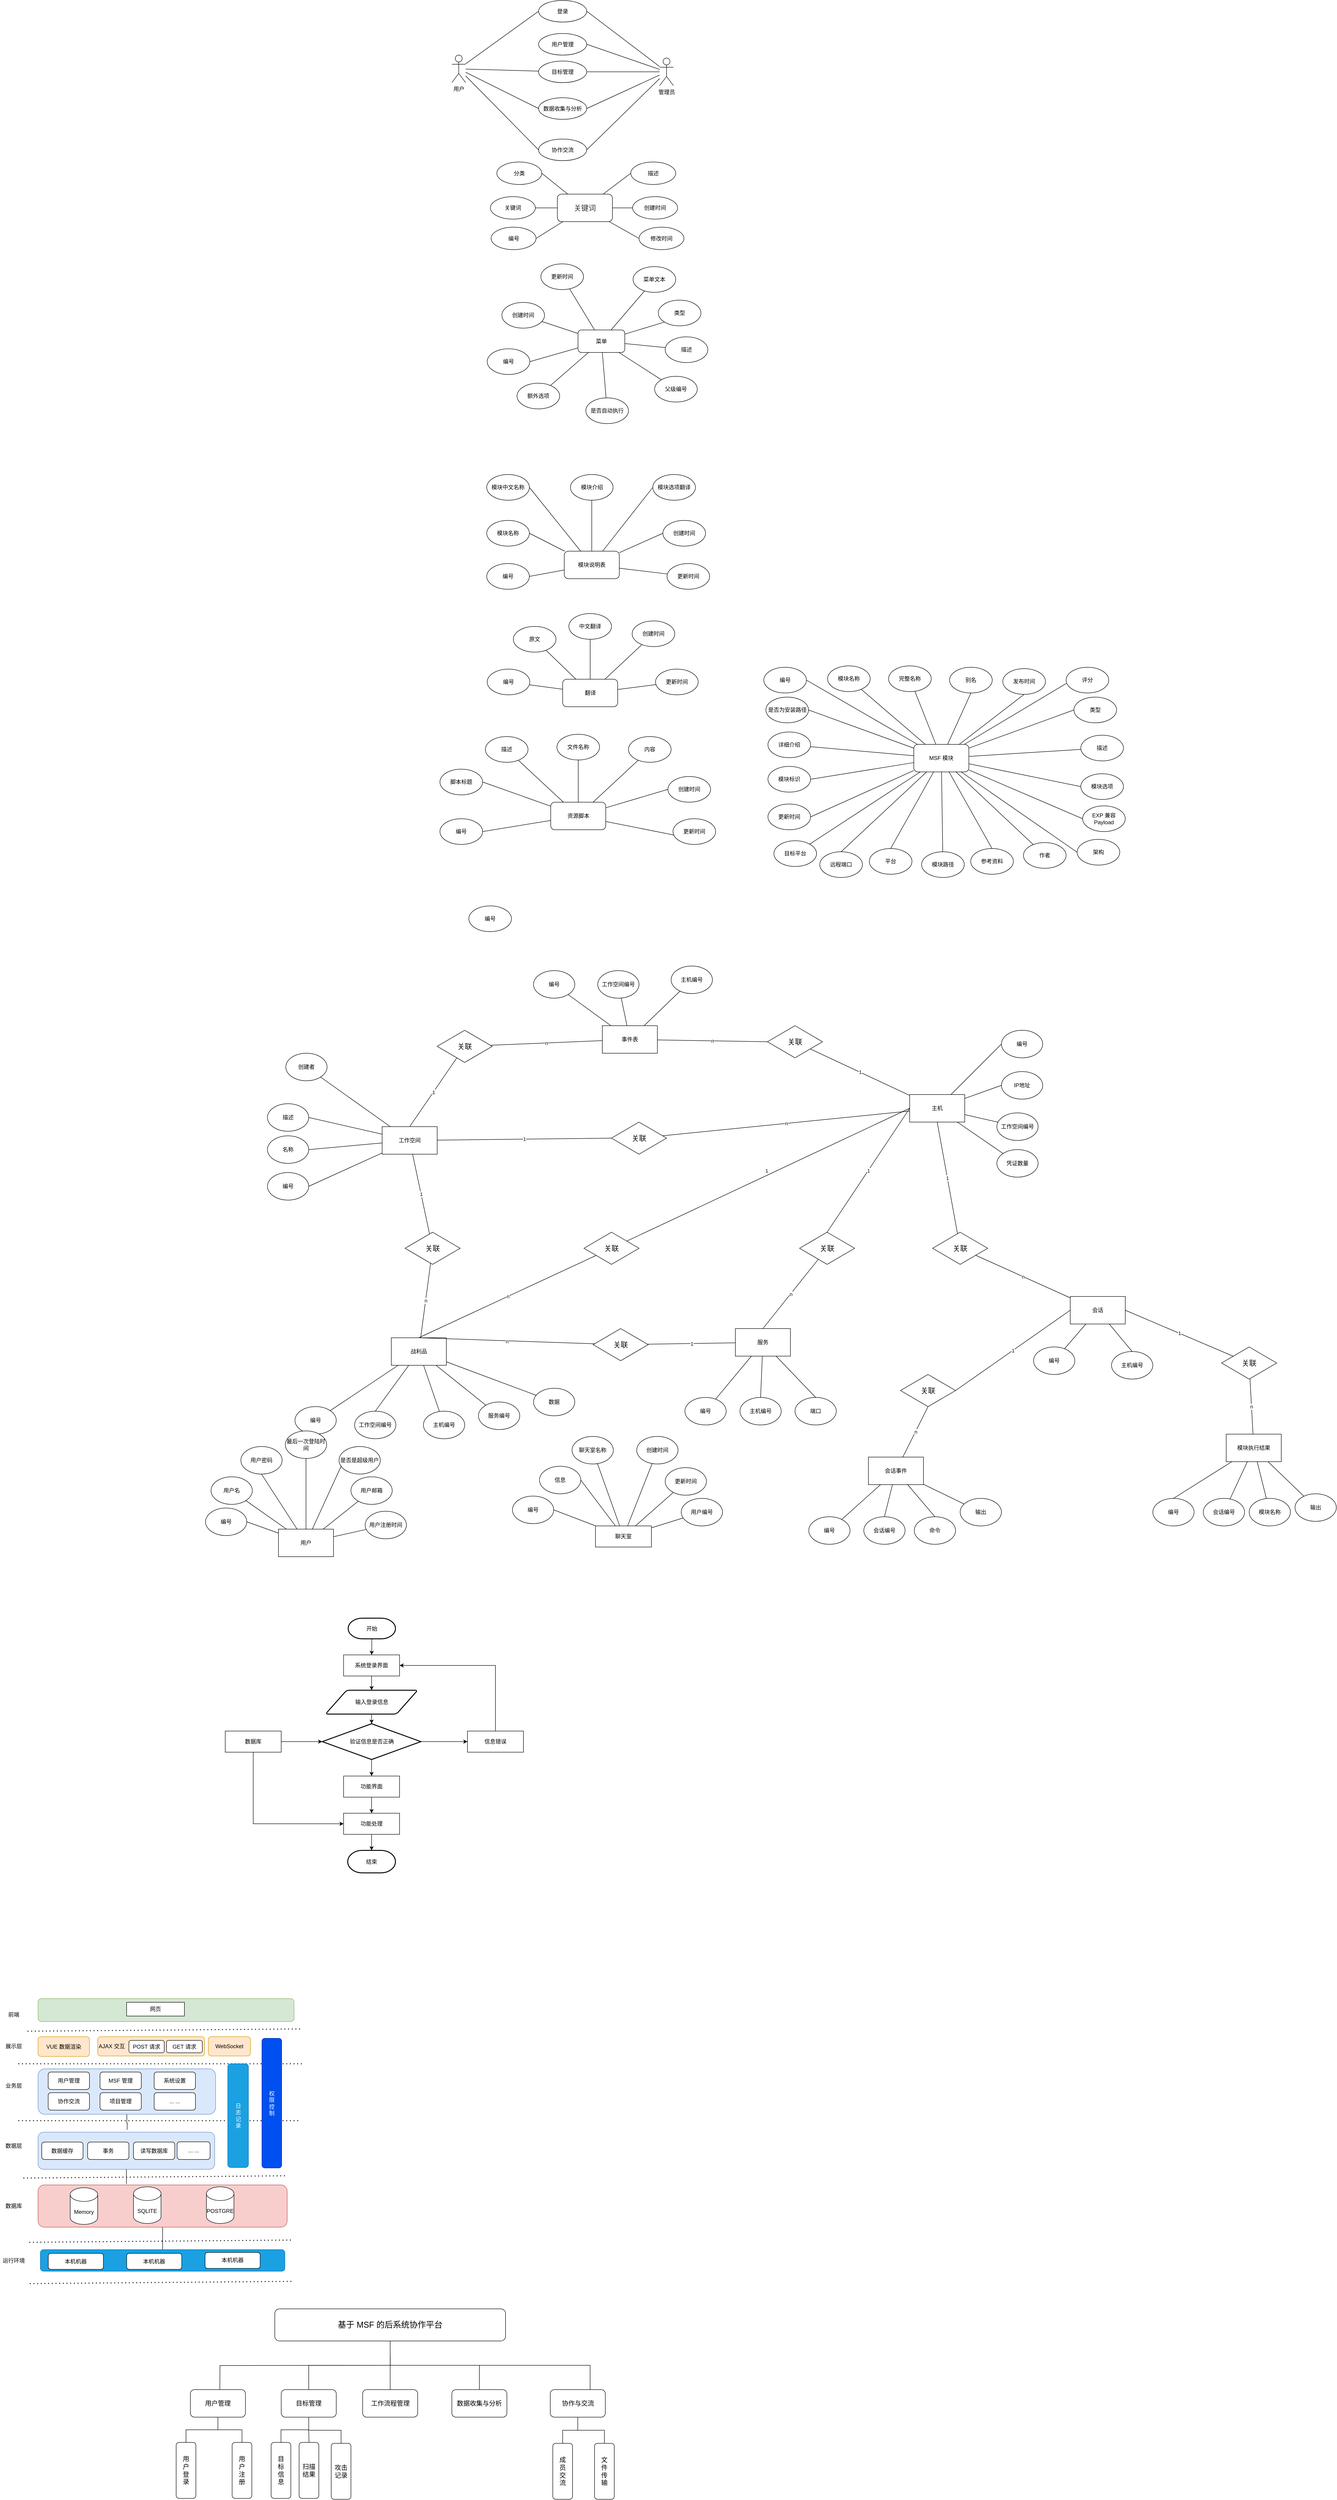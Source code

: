 <mxfile version="24.5.3" type="github">
  <diagram name="第 1 页" id="Ajy2wys66Fz0jSLVwlwM">
    <mxGraphModel dx="2700" dy="813" grid="0" gridSize="10" guides="1" tooltips="1" connect="1" arrows="1" fold="1" page="0" pageScale="1" pageWidth="827" pageHeight="1169" math="0" shadow="0">
      <root>
        <mxCell id="0" />
        <mxCell id="1" parent="0" />
        <mxCell id="NjXohZ08AH-dPAs8zQVj-25" value="" style="group" parent="1" vertex="1" connectable="0">
          <mxGeometry x="-148" y="46" width="483" height="349" as="geometry" />
        </mxCell>
        <mxCell id="NjXohZ08AH-dPAs8zQVj-11" style="rounded=0;orthogonalLoop=1;jettySize=auto;html=1;entryX=0;entryY=0.5;entryDx=0;entryDy=0;endArrow=none;endFill=0;" parent="NjXohZ08AH-dPAs8zQVj-25" source="NjXohZ08AH-dPAs8zQVj-1" target="NjXohZ08AH-dPAs8zQVj-7" edge="1">
          <mxGeometry relative="1" as="geometry" />
        </mxCell>
        <mxCell id="NjXohZ08AH-dPAs8zQVj-12" style="rounded=0;orthogonalLoop=1;jettySize=auto;html=1;endArrow=none;endFill=0;" parent="NjXohZ08AH-dPAs8zQVj-25" source="NjXohZ08AH-dPAs8zQVj-1" target="NjXohZ08AH-dPAs8zQVj-9" edge="1">
          <mxGeometry relative="1" as="geometry" />
        </mxCell>
        <mxCell id="NjXohZ08AH-dPAs8zQVj-13" style="rounded=0;orthogonalLoop=1;jettySize=auto;html=1;entryX=0;entryY=0.5;entryDx=0;entryDy=0;endArrow=none;endFill=0;" parent="NjXohZ08AH-dPAs8zQVj-25" source="NjXohZ08AH-dPAs8zQVj-1" target="NjXohZ08AH-dPAs8zQVj-8" edge="1">
          <mxGeometry relative="1" as="geometry" />
        </mxCell>
        <mxCell id="NjXohZ08AH-dPAs8zQVj-14" style="rounded=0;orthogonalLoop=1;jettySize=auto;html=1;entryX=0;entryY=0.5;entryDx=0;entryDy=0;endArrow=none;endFill=0;" parent="NjXohZ08AH-dPAs8zQVj-25" source="NjXohZ08AH-dPAs8zQVj-1" target="NjXohZ08AH-dPAs8zQVj-10" edge="1">
          <mxGeometry relative="1" as="geometry" />
        </mxCell>
        <mxCell id="NjXohZ08AH-dPAs8zQVj-1" value="用户" style="shape=umlActor;verticalLabelPosition=bottom;verticalAlign=top;html=1;outlineConnect=0;" parent="NjXohZ08AH-dPAs8zQVj-25" vertex="1">
          <mxGeometry y="119" width="30" height="60" as="geometry" />
        </mxCell>
        <mxCell id="NjXohZ08AH-dPAs8zQVj-7" value="登录" style="ellipse;whiteSpace=wrap;html=1;" parent="NjXohZ08AH-dPAs8zQVj-25" vertex="1">
          <mxGeometry x="189" width="105" height="47" as="geometry" />
        </mxCell>
        <mxCell id="NjXohZ08AH-dPAs8zQVj-8" value="数据收集与分析" style="ellipse;whiteSpace=wrap;html=1;" parent="NjXohZ08AH-dPAs8zQVj-25" vertex="1">
          <mxGeometry x="189" y="212" width="105" height="47" as="geometry" />
        </mxCell>
        <mxCell id="NjXohZ08AH-dPAs8zQVj-9" value="目标管理" style="ellipse;whiteSpace=wrap;html=1;" parent="NjXohZ08AH-dPAs8zQVj-25" vertex="1">
          <mxGeometry x="189" y="132" width="105" height="47" as="geometry" />
        </mxCell>
        <mxCell id="NjXohZ08AH-dPAs8zQVj-10" value="协作交流" style="ellipse;whiteSpace=wrap;html=1;" parent="NjXohZ08AH-dPAs8zQVj-25" vertex="1">
          <mxGeometry x="189" y="302" width="105" height="47" as="geometry" />
        </mxCell>
        <mxCell id="NjXohZ08AH-dPAs8zQVj-16" value="用户管理" style="ellipse;whiteSpace=wrap;html=1;" parent="NjXohZ08AH-dPAs8zQVj-25" vertex="1">
          <mxGeometry x="189" y="72" width="105" height="47" as="geometry" />
        </mxCell>
        <mxCell id="NjXohZ08AH-dPAs8zQVj-18" style="rounded=0;orthogonalLoop=1;jettySize=auto;html=1;entryX=1;entryY=0.5;entryDx=0;entryDy=0;endArrow=none;endFill=0;" parent="NjXohZ08AH-dPAs8zQVj-25" source="NjXohZ08AH-dPAs8zQVj-17" target="NjXohZ08AH-dPAs8zQVj-7" edge="1">
          <mxGeometry relative="1" as="geometry" />
        </mxCell>
        <mxCell id="NjXohZ08AH-dPAs8zQVj-19" style="rounded=0;orthogonalLoop=1;jettySize=auto;html=1;entryX=1;entryY=0.5;entryDx=0;entryDy=0;endArrow=none;endFill=0;" parent="NjXohZ08AH-dPAs8zQVj-25" source="NjXohZ08AH-dPAs8zQVj-17" target="NjXohZ08AH-dPAs8zQVj-16" edge="1">
          <mxGeometry relative="1" as="geometry" />
        </mxCell>
        <mxCell id="NjXohZ08AH-dPAs8zQVj-20" style="rounded=0;orthogonalLoop=1;jettySize=auto;html=1;entryX=1;entryY=0.5;entryDx=0;entryDy=0;endArrow=none;endFill=0;" parent="NjXohZ08AH-dPAs8zQVj-25" source="NjXohZ08AH-dPAs8zQVj-17" target="NjXohZ08AH-dPAs8zQVj-9" edge="1">
          <mxGeometry relative="1" as="geometry" />
        </mxCell>
        <mxCell id="NjXohZ08AH-dPAs8zQVj-21" style="rounded=0;orthogonalLoop=1;jettySize=auto;html=1;entryX=1;entryY=0.5;entryDx=0;entryDy=0;endArrow=none;endFill=0;" parent="NjXohZ08AH-dPAs8zQVj-25" source="NjXohZ08AH-dPAs8zQVj-17" target="NjXohZ08AH-dPAs8zQVj-8" edge="1">
          <mxGeometry relative="1" as="geometry" />
        </mxCell>
        <mxCell id="NjXohZ08AH-dPAs8zQVj-22" style="rounded=0;orthogonalLoop=1;jettySize=auto;html=1;entryX=1;entryY=0.5;entryDx=0;entryDy=0;endArrow=none;endFill=0;" parent="NjXohZ08AH-dPAs8zQVj-25" source="NjXohZ08AH-dPAs8zQVj-17" target="NjXohZ08AH-dPAs8zQVj-10" edge="1">
          <mxGeometry relative="1" as="geometry" />
        </mxCell>
        <mxCell id="NjXohZ08AH-dPAs8zQVj-17" value="管理员" style="shape=umlActor;verticalLabelPosition=bottom;verticalAlign=top;html=1;outlineConnect=0;" parent="NjXohZ08AH-dPAs8zQVj-25" vertex="1">
          <mxGeometry x="453" y="125.5" width="30" height="60" as="geometry" />
        </mxCell>
        <mxCell id="NjXohZ08AH-dPAs8zQVj-41" value="" style="group" parent="1" vertex="1" connectable="0">
          <mxGeometry x="-64" y="398" width="422" height="191" as="geometry" />
        </mxCell>
        <mxCell id="NjXohZ08AH-dPAs8zQVj-32" style="rounded=0;orthogonalLoop=1;jettySize=auto;html=1;entryX=0;entryY=0.5;entryDx=0;entryDy=0;endArrow=none;endFill=0;" parent="NjXohZ08AH-dPAs8zQVj-41" source="NjXohZ08AH-dPAs8zQVj-26" target="NjXohZ08AH-dPAs8zQVj-29" edge="1">
          <mxGeometry relative="1" as="geometry" />
        </mxCell>
        <mxCell id="NjXohZ08AH-dPAs8zQVj-33" style="rounded=0;orthogonalLoop=1;jettySize=auto;html=1;entryX=0;entryY=0.5;entryDx=0;entryDy=0;endArrow=none;endFill=0;" parent="NjXohZ08AH-dPAs8zQVj-41" source="NjXohZ08AH-dPAs8zQVj-26" target="NjXohZ08AH-dPAs8zQVj-30" edge="1">
          <mxGeometry relative="1" as="geometry" />
        </mxCell>
        <mxCell id="NjXohZ08AH-dPAs8zQVj-35" style="rounded=0;orthogonalLoop=1;jettySize=auto;html=1;entryX=0;entryY=0.5;entryDx=0;entryDy=0;endArrow=none;endFill=0;" parent="NjXohZ08AH-dPAs8zQVj-41" source="NjXohZ08AH-dPAs8zQVj-26" target="NjXohZ08AH-dPAs8zQVj-31" edge="1">
          <mxGeometry relative="1" as="geometry" />
        </mxCell>
        <mxCell id="NjXohZ08AH-dPAs8zQVj-36" style="rounded=0;orthogonalLoop=1;jettySize=auto;html=1;entryX=1;entryY=0.5;entryDx=0;entryDy=0;endArrow=none;endFill=0;" parent="NjXohZ08AH-dPAs8zQVj-41" source="NjXohZ08AH-dPAs8zQVj-26" target="NjXohZ08AH-dPAs8zQVj-28" edge="1">
          <mxGeometry relative="1" as="geometry" />
        </mxCell>
        <mxCell id="NjXohZ08AH-dPAs8zQVj-37" style="rounded=0;orthogonalLoop=1;jettySize=auto;html=1;entryX=1;entryY=0.5;entryDx=0;entryDy=0;endArrow=none;endFill=0;" parent="NjXohZ08AH-dPAs8zQVj-41" source="NjXohZ08AH-dPAs8zQVj-26" target="NjXohZ08AH-dPAs8zQVj-27" edge="1">
          <mxGeometry relative="1" as="geometry" />
        </mxCell>
        <mxCell id="NjXohZ08AH-dPAs8zQVj-40" style="rounded=0;orthogonalLoop=1;jettySize=auto;html=1;entryX=1;entryY=0.5;entryDx=0;entryDy=0;endArrow=none;endFill=0;" parent="NjXohZ08AH-dPAs8zQVj-41" source="NjXohZ08AH-dPAs8zQVj-26" target="NjXohZ08AH-dPAs8zQVj-39" edge="1">
          <mxGeometry relative="1" as="geometry" />
        </mxCell>
        <mxCell id="NjXohZ08AH-dPAs8zQVj-26" value="&lt;span style=&quot;color: rgb(51, 51, 51); font-family: &amp;quot;Open Sans&amp;quot;, &amp;quot;Clear Sans&amp;quot;, &amp;quot;Helvetica Neue&amp;quot;, Helvetica, Arial, &amp;quot;Segoe UI Emoji&amp;quot;, sans-serif; font-size: 16px; orphans: 4; text-align: left; white-space-collapse: preserve;&quot;&gt;关键词&lt;/span&gt;" style="rounded=1;whiteSpace=wrap;html=1;" parent="NjXohZ08AH-dPAs8zQVj-41" vertex="1">
          <mxGeometry x="146" y="70" width="120" height="60" as="geometry" />
        </mxCell>
        <mxCell id="NjXohZ08AH-dPAs8zQVj-27" value="关键词" style="ellipse;whiteSpace=wrap;html=1;" parent="NjXohZ08AH-dPAs8zQVj-41" vertex="1">
          <mxGeometry y="75.5" width="98" height="49" as="geometry" />
        </mxCell>
        <mxCell id="NjXohZ08AH-dPAs8zQVj-28" value="分类" style="ellipse;whiteSpace=wrap;html=1;" parent="NjXohZ08AH-dPAs8zQVj-41" vertex="1">
          <mxGeometry x="14" width="98" height="49" as="geometry" />
        </mxCell>
        <mxCell id="NjXohZ08AH-dPAs8zQVj-29" value="描述" style="ellipse;whiteSpace=wrap;html=1;" parent="NjXohZ08AH-dPAs8zQVj-41" vertex="1">
          <mxGeometry x="306" width="98" height="49" as="geometry" />
        </mxCell>
        <mxCell id="NjXohZ08AH-dPAs8zQVj-30" value="创建时间" style="ellipse;whiteSpace=wrap;html=1;" parent="NjXohZ08AH-dPAs8zQVj-41" vertex="1">
          <mxGeometry x="310" y="75.5" width="98" height="49" as="geometry" />
        </mxCell>
        <mxCell id="NjXohZ08AH-dPAs8zQVj-31" value="修改时间" style="ellipse;whiteSpace=wrap;html=1;" parent="NjXohZ08AH-dPAs8zQVj-41" vertex="1">
          <mxGeometry x="324" y="142" width="98" height="49" as="geometry" />
        </mxCell>
        <mxCell id="NjXohZ08AH-dPAs8zQVj-39" value="编号" style="ellipse;whiteSpace=wrap;html=1;" parent="NjXohZ08AH-dPAs8zQVj-41" vertex="1">
          <mxGeometry x="1.5" y="142" width="98" height="49" as="geometry" />
        </mxCell>
        <mxCell id="NjXohZ08AH-dPAs8zQVj-80" value="" style="group" parent="1" vertex="1" connectable="0">
          <mxGeometry x="-71" y="620" width="481" height="348" as="geometry" />
        </mxCell>
        <mxCell id="NjXohZ08AH-dPAs8zQVj-66" style="rounded=0;orthogonalLoop=1;jettySize=auto;html=1;endArrow=none;endFill=0;" parent="NjXohZ08AH-dPAs8zQVj-80" source="NjXohZ08AH-dPAs8zQVj-42" target="NjXohZ08AH-dPAs8zQVj-59" edge="1">
          <mxGeometry relative="1" as="geometry" />
        </mxCell>
        <mxCell id="NjXohZ08AH-dPAs8zQVj-68" style="rounded=0;orthogonalLoop=1;jettySize=auto;html=1;endArrow=none;endFill=0;" parent="NjXohZ08AH-dPAs8zQVj-80" source="NjXohZ08AH-dPAs8zQVj-42" target="NjXohZ08AH-dPAs8zQVj-57" edge="1">
          <mxGeometry relative="1" as="geometry" />
        </mxCell>
        <mxCell id="NjXohZ08AH-dPAs8zQVj-69" style="rounded=0;orthogonalLoop=1;jettySize=auto;html=1;entryX=0;entryY=1;entryDx=0;entryDy=0;endArrow=none;endFill=0;" parent="NjXohZ08AH-dPAs8zQVj-80" source="NjXohZ08AH-dPAs8zQVj-42" target="NjXohZ08AH-dPAs8zQVj-61" edge="1">
          <mxGeometry relative="1" as="geometry" />
        </mxCell>
        <mxCell id="NjXohZ08AH-dPAs8zQVj-70" style="rounded=0;orthogonalLoop=1;jettySize=auto;html=1;endArrow=none;endFill=0;" parent="NjXohZ08AH-dPAs8zQVj-80" source="NjXohZ08AH-dPAs8zQVj-42" target="NjXohZ08AH-dPAs8zQVj-60" edge="1">
          <mxGeometry relative="1" as="geometry" />
        </mxCell>
        <mxCell id="NjXohZ08AH-dPAs8zQVj-71" style="rounded=0;orthogonalLoop=1;jettySize=auto;html=1;endArrow=none;endFill=0;" parent="NjXohZ08AH-dPAs8zQVj-80" source="NjXohZ08AH-dPAs8zQVj-42" target="NjXohZ08AH-dPAs8zQVj-65" edge="1">
          <mxGeometry relative="1" as="geometry" />
        </mxCell>
        <mxCell id="NjXohZ08AH-dPAs8zQVj-72" style="rounded=0;orthogonalLoop=1;jettySize=auto;html=1;endArrow=none;endFill=0;" parent="NjXohZ08AH-dPAs8zQVj-80" source="NjXohZ08AH-dPAs8zQVj-42" target="NjXohZ08AH-dPAs8zQVj-62" edge="1">
          <mxGeometry relative="1" as="geometry" />
        </mxCell>
        <mxCell id="NjXohZ08AH-dPAs8zQVj-73" style="rounded=0;orthogonalLoop=1;jettySize=auto;html=1;endArrow=none;endFill=0;" parent="NjXohZ08AH-dPAs8zQVj-80" source="NjXohZ08AH-dPAs8zQVj-42" target="NjXohZ08AH-dPAs8zQVj-63" edge="1">
          <mxGeometry relative="1" as="geometry" />
        </mxCell>
        <mxCell id="NjXohZ08AH-dPAs8zQVj-74" style="rounded=0;orthogonalLoop=1;jettySize=auto;html=1;entryX=1;entryY=0.5;entryDx=0;entryDy=0;endArrow=none;endFill=0;" parent="NjXohZ08AH-dPAs8zQVj-80" source="NjXohZ08AH-dPAs8zQVj-42" target="NjXohZ08AH-dPAs8zQVj-64" edge="1">
          <mxGeometry relative="1" as="geometry" />
        </mxCell>
        <mxCell id="NjXohZ08AH-dPAs8zQVj-75" style="rounded=0;orthogonalLoop=1;jettySize=auto;html=1;endArrow=none;endFill=0;" parent="NjXohZ08AH-dPAs8zQVj-80" source="NjXohZ08AH-dPAs8zQVj-42" target="NjXohZ08AH-dPAs8zQVj-58" edge="1">
          <mxGeometry relative="1" as="geometry" />
        </mxCell>
        <mxCell id="NjXohZ08AH-dPAs8zQVj-42" value="菜单" style="rounded=1;whiteSpace=wrap;html=1;" parent="NjXohZ08AH-dPAs8zQVj-80" vertex="1">
          <mxGeometry x="198" y="144" width="102" height="49" as="geometry" />
        </mxCell>
        <mxCell id="NjXohZ08AH-dPAs8zQVj-57" value="菜单文本" style="ellipse;whiteSpace=wrap;html=1;" parent="NjXohZ08AH-dPAs8zQVj-80" vertex="1">
          <mxGeometry x="318" y="6" width="93" height="56" as="geometry" />
        </mxCell>
        <mxCell id="NjXohZ08AH-dPAs8zQVj-58" value="创建时间" style="ellipse;whiteSpace=wrap;html=1;" parent="NjXohZ08AH-dPAs8zQVj-80" vertex="1">
          <mxGeometry x="32" y="84" width="93" height="56" as="geometry" />
        </mxCell>
        <mxCell id="NjXohZ08AH-dPAs8zQVj-59" value="更新时间" style="ellipse;whiteSpace=wrap;html=1;" parent="NjXohZ08AH-dPAs8zQVj-80" vertex="1">
          <mxGeometry x="117" width="93" height="56" as="geometry" />
        </mxCell>
        <mxCell id="NjXohZ08AH-dPAs8zQVj-60" value="描述" style="ellipse;whiteSpace=wrap;html=1;" parent="NjXohZ08AH-dPAs8zQVj-80" vertex="1">
          <mxGeometry x="388" y="159" width="93" height="56" as="geometry" />
        </mxCell>
        <mxCell id="NjXohZ08AH-dPAs8zQVj-61" value="类型" style="ellipse;whiteSpace=wrap;html=1;" parent="NjXohZ08AH-dPAs8zQVj-80" vertex="1">
          <mxGeometry x="373" y="79" width="93" height="56" as="geometry" />
        </mxCell>
        <mxCell id="NjXohZ08AH-dPAs8zQVj-62" value="是否自动执行" style="ellipse;whiteSpace=wrap;html=1;" parent="NjXohZ08AH-dPAs8zQVj-80" vertex="1">
          <mxGeometry x="215" y="292" width="93" height="56" as="geometry" />
        </mxCell>
        <mxCell id="NjXohZ08AH-dPAs8zQVj-63" value="额外选项" style="ellipse;whiteSpace=wrap;html=1;" parent="NjXohZ08AH-dPAs8zQVj-80" vertex="1">
          <mxGeometry x="65" y="260" width="93" height="56" as="geometry" />
        </mxCell>
        <mxCell id="NjXohZ08AH-dPAs8zQVj-64" value="编号" style="ellipse;whiteSpace=wrap;html=1;" parent="NjXohZ08AH-dPAs8zQVj-80" vertex="1">
          <mxGeometry y="185" width="93" height="56" as="geometry" />
        </mxCell>
        <mxCell id="NjXohZ08AH-dPAs8zQVj-65" value="父级编号" style="ellipse;whiteSpace=wrap;html=1;" parent="NjXohZ08AH-dPAs8zQVj-80" vertex="1">
          <mxGeometry x="365" y="245" width="93" height="56" as="geometry" />
        </mxCell>
        <mxCell id="NjXohZ08AH-dPAs8zQVj-98" value="" style="group" parent="1" vertex="1" connectable="0">
          <mxGeometry x="-72" y="1079" width="486" height="250" as="geometry" />
        </mxCell>
        <mxCell id="NjXohZ08AH-dPAs8zQVj-87" style="rounded=0;orthogonalLoop=1;jettySize=auto;html=1;endArrow=none;endFill=0;" parent="NjXohZ08AH-dPAs8zQVj-98" source="NjXohZ08AH-dPAs8zQVj-77" target="NjXohZ08AH-dPAs8zQVj-83" edge="1">
          <mxGeometry relative="1" as="geometry" />
        </mxCell>
        <mxCell id="NjXohZ08AH-dPAs8zQVj-88" style="rounded=0;orthogonalLoop=1;jettySize=auto;html=1;entryX=0;entryY=0.5;entryDx=0;entryDy=0;endArrow=none;endFill=0;" parent="NjXohZ08AH-dPAs8zQVj-98" source="NjXohZ08AH-dPAs8zQVj-77" target="NjXohZ08AH-dPAs8zQVj-84" edge="1">
          <mxGeometry relative="1" as="geometry" />
        </mxCell>
        <mxCell id="NjXohZ08AH-dPAs8zQVj-89" style="rounded=0;orthogonalLoop=1;jettySize=auto;html=1;entryX=0;entryY=0.5;entryDx=0;entryDy=0;endArrow=none;endFill=0;" parent="NjXohZ08AH-dPAs8zQVj-98" source="NjXohZ08AH-dPAs8zQVj-77" target="NjXohZ08AH-dPAs8zQVj-85" edge="1">
          <mxGeometry relative="1" as="geometry" />
        </mxCell>
        <mxCell id="NjXohZ08AH-dPAs8zQVj-91" style="rounded=0;orthogonalLoop=1;jettySize=auto;html=1;entryX=1;entryY=0.5;entryDx=0;entryDy=0;endArrow=none;endFill=0;" parent="NjXohZ08AH-dPAs8zQVj-98" source="NjXohZ08AH-dPAs8zQVj-77" target="NjXohZ08AH-dPAs8zQVj-79" edge="1">
          <mxGeometry relative="1" as="geometry" />
        </mxCell>
        <mxCell id="NjXohZ08AH-dPAs8zQVj-92" style="rounded=0;orthogonalLoop=1;jettySize=auto;html=1;entryX=1;entryY=0.5;entryDx=0;entryDy=0;endArrow=none;endFill=0;" parent="NjXohZ08AH-dPAs8zQVj-98" source="NjXohZ08AH-dPAs8zQVj-77" target="NjXohZ08AH-dPAs8zQVj-81" edge="1">
          <mxGeometry relative="1" as="geometry" />
        </mxCell>
        <mxCell id="NjXohZ08AH-dPAs8zQVj-93" style="rounded=0;orthogonalLoop=1;jettySize=auto;html=1;entryX=1;entryY=0.5;entryDx=0;entryDy=0;endArrow=none;endFill=0;" parent="NjXohZ08AH-dPAs8zQVj-98" source="NjXohZ08AH-dPAs8zQVj-77" target="NjXohZ08AH-dPAs8zQVj-82" edge="1">
          <mxGeometry relative="1" as="geometry" />
        </mxCell>
        <mxCell id="NjXohZ08AH-dPAs8zQVj-77" value="模块说明表" style="rounded=1;whiteSpace=wrap;html=1;" parent="NjXohZ08AH-dPAs8zQVj-98" vertex="1">
          <mxGeometry x="169" y="167" width="120" height="60" as="geometry" />
        </mxCell>
        <mxCell id="NjXohZ08AH-dPAs8zQVj-79" value="编号" style="ellipse;whiteSpace=wrap;html=1;" parent="NjXohZ08AH-dPAs8zQVj-98" vertex="1">
          <mxGeometry y="194" width="93" height="56" as="geometry" />
        </mxCell>
        <mxCell id="NjXohZ08AH-dPAs8zQVj-81" value="模块名称" style="ellipse;whiteSpace=wrap;html=1;" parent="NjXohZ08AH-dPAs8zQVj-98" vertex="1">
          <mxGeometry y="100" width="93" height="56" as="geometry" />
        </mxCell>
        <mxCell id="NjXohZ08AH-dPAs8zQVj-82" value="模块中文名称" style="ellipse;whiteSpace=wrap;html=1;" parent="NjXohZ08AH-dPAs8zQVj-98" vertex="1">
          <mxGeometry width="93" height="56" as="geometry" />
        </mxCell>
        <mxCell id="NjXohZ08AH-dPAs8zQVj-83" value="模块介绍" style="ellipse;whiteSpace=wrap;html=1;" parent="NjXohZ08AH-dPAs8zQVj-98" vertex="1">
          <mxGeometry x="182.5" width="93" height="56" as="geometry" />
        </mxCell>
        <mxCell id="NjXohZ08AH-dPAs8zQVj-84" value="模块选项翻译" style="ellipse;whiteSpace=wrap;html=1;" parent="NjXohZ08AH-dPAs8zQVj-98" vertex="1">
          <mxGeometry x="362" width="93" height="56" as="geometry" />
        </mxCell>
        <mxCell id="NjXohZ08AH-dPAs8zQVj-85" value="创建时间" style="ellipse;whiteSpace=wrap;html=1;" parent="NjXohZ08AH-dPAs8zQVj-98" vertex="1">
          <mxGeometry x="384" y="100" width="93" height="56" as="geometry" />
        </mxCell>
        <mxCell id="NjXohZ08AH-dPAs8zQVj-94" value="" style="rounded=0;orthogonalLoop=1;jettySize=auto;html=1;endArrow=none;endFill=0;" parent="NjXohZ08AH-dPAs8zQVj-98" source="NjXohZ08AH-dPAs8zQVj-86" target="NjXohZ08AH-dPAs8zQVj-77" edge="1">
          <mxGeometry relative="1" as="geometry" />
        </mxCell>
        <mxCell id="NjXohZ08AH-dPAs8zQVj-86" value="更新时间" style="ellipse;whiteSpace=wrap;html=1;" parent="NjXohZ08AH-dPAs8zQVj-98" vertex="1">
          <mxGeometry x="393" y="194" width="93" height="56" as="geometry" />
        </mxCell>
        <mxCell id="NjXohZ08AH-dPAs8zQVj-110" value="编号" style="ellipse;whiteSpace=wrap;html=1;" parent="1" vertex="1">
          <mxGeometry x="-111" y="2019" width="93" height="56" as="geometry" />
        </mxCell>
        <mxCell id="NjXohZ08AH-dPAs8zQVj-111" value="" style="group" parent="1" vertex="1" connectable="0">
          <mxGeometry x="-71" y="1382" width="460" height="203" as="geometry" />
        </mxCell>
        <mxCell id="NjXohZ08AH-dPAs8zQVj-103" style="rounded=0;orthogonalLoop=1;jettySize=auto;html=1;endArrow=none;endFill=0;" parent="NjXohZ08AH-dPAs8zQVj-111" source="NjXohZ08AH-dPAs8zQVj-96" target="NjXohZ08AH-dPAs8zQVj-97" edge="1">
          <mxGeometry relative="1" as="geometry" />
        </mxCell>
        <mxCell id="NjXohZ08AH-dPAs8zQVj-104" style="rounded=0;orthogonalLoop=1;jettySize=auto;html=1;endArrow=none;endFill=0;" parent="NjXohZ08AH-dPAs8zQVj-111" source="NjXohZ08AH-dPAs8zQVj-96" target="NjXohZ08AH-dPAs8zQVj-99" edge="1">
          <mxGeometry relative="1" as="geometry" />
        </mxCell>
        <mxCell id="NjXohZ08AH-dPAs8zQVj-105" style="rounded=0;orthogonalLoop=1;jettySize=auto;html=1;endArrow=none;endFill=0;" parent="NjXohZ08AH-dPAs8zQVj-111" source="NjXohZ08AH-dPAs8zQVj-96" target="NjXohZ08AH-dPAs8zQVj-100" edge="1">
          <mxGeometry relative="1" as="geometry" />
        </mxCell>
        <mxCell id="NjXohZ08AH-dPAs8zQVj-106" style="rounded=0;orthogonalLoop=1;jettySize=auto;html=1;endArrow=none;endFill=0;" parent="NjXohZ08AH-dPAs8zQVj-111" source="NjXohZ08AH-dPAs8zQVj-96" target="NjXohZ08AH-dPAs8zQVj-101" edge="1">
          <mxGeometry relative="1" as="geometry" />
        </mxCell>
        <mxCell id="NjXohZ08AH-dPAs8zQVj-107" style="rounded=0;orthogonalLoop=1;jettySize=auto;html=1;endArrow=none;endFill=0;" parent="NjXohZ08AH-dPAs8zQVj-111" source="NjXohZ08AH-dPAs8zQVj-96" target="NjXohZ08AH-dPAs8zQVj-102" edge="1">
          <mxGeometry relative="1" as="geometry" />
        </mxCell>
        <mxCell id="NjXohZ08AH-dPAs8zQVj-96" value="翻译" style="rounded=1;whiteSpace=wrap;html=1;" parent="NjXohZ08AH-dPAs8zQVj-111" vertex="1">
          <mxGeometry x="164.5" y="143" width="120" height="60" as="geometry" />
        </mxCell>
        <mxCell id="NjXohZ08AH-dPAs8zQVj-97" value="编号" style="ellipse;whiteSpace=wrap;html=1;" parent="NjXohZ08AH-dPAs8zQVj-111" vertex="1">
          <mxGeometry y="121" width="93" height="56" as="geometry" />
        </mxCell>
        <mxCell id="NjXohZ08AH-dPAs8zQVj-99" value="原文" style="ellipse;whiteSpace=wrap;html=1;" parent="NjXohZ08AH-dPAs8zQVj-111" vertex="1">
          <mxGeometry x="57" y="28" width="93" height="56" as="geometry" />
        </mxCell>
        <mxCell id="NjXohZ08AH-dPAs8zQVj-100" value="中文翻译" style="ellipse;whiteSpace=wrap;html=1;" parent="NjXohZ08AH-dPAs8zQVj-111" vertex="1">
          <mxGeometry x="178" width="93" height="56" as="geometry" />
        </mxCell>
        <mxCell id="NjXohZ08AH-dPAs8zQVj-101" value="创建时间" style="ellipse;whiteSpace=wrap;html=1;" parent="NjXohZ08AH-dPAs8zQVj-111" vertex="1">
          <mxGeometry x="316" y="16" width="93" height="56" as="geometry" />
        </mxCell>
        <mxCell id="NjXohZ08AH-dPAs8zQVj-102" value="更新时间" style="ellipse;whiteSpace=wrap;html=1;" parent="NjXohZ08AH-dPAs8zQVj-111" vertex="1">
          <mxGeometry x="367" y="121" width="93" height="56" as="geometry" />
        </mxCell>
        <mxCell id="NjXohZ08AH-dPAs8zQVj-126" value="" style="group" parent="1" vertex="1" connectable="0">
          <mxGeometry x="-174" y="1645" width="601" height="240" as="geometry" />
        </mxCell>
        <mxCell id="NjXohZ08AH-dPAs8zQVj-119" style="rounded=0;orthogonalLoop=1;jettySize=auto;html=1;endArrow=none;endFill=0;" parent="NjXohZ08AH-dPAs8zQVj-126" source="NjXohZ08AH-dPAs8zQVj-109" target="NjXohZ08AH-dPAs8zQVj-115" edge="1">
          <mxGeometry relative="1" as="geometry" />
        </mxCell>
        <mxCell id="NjXohZ08AH-dPAs8zQVj-120" style="rounded=0;orthogonalLoop=1;jettySize=auto;html=1;endArrow=none;endFill=0;" parent="NjXohZ08AH-dPAs8zQVj-126" source="NjXohZ08AH-dPAs8zQVj-109" target="NjXohZ08AH-dPAs8zQVj-114" edge="1">
          <mxGeometry relative="1" as="geometry" />
        </mxCell>
        <mxCell id="NjXohZ08AH-dPAs8zQVj-121" style="rounded=0;orthogonalLoop=1;jettySize=auto;html=1;entryX=1;entryY=0.5;entryDx=0;entryDy=0;endArrow=none;endFill=0;" parent="NjXohZ08AH-dPAs8zQVj-126" source="NjXohZ08AH-dPAs8zQVj-109" target="NjXohZ08AH-dPAs8zQVj-113" edge="1">
          <mxGeometry relative="1" as="geometry" />
        </mxCell>
        <mxCell id="NjXohZ08AH-dPAs8zQVj-122" style="rounded=0;orthogonalLoop=1;jettySize=auto;html=1;entryX=1;entryY=0.5;entryDx=0;entryDy=0;endArrow=none;endFill=0;" parent="NjXohZ08AH-dPAs8zQVj-126" source="NjXohZ08AH-dPAs8zQVj-109" target="NjXohZ08AH-dPAs8zQVj-112" edge="1">
          <mxGeometry relative="1" as="geometry" />
        </mxCell>
        <mxCell id="NjXohZ08AH-dPAs8zQVj-123" style="rounded=0;orthogonalLoop=1;jettySize=auto;html=1;entryX=0;entryY=0.5;entryDx=0;entryDy=0;endArrow=none;endFill=0;" parent="NjXohZ08AH-dPAs8zQVj-126" source="NjXohZ08AH-dPAs8zQVj-109" target="NjXohZ08AH-dPAs8zQVj-117" edge="1">
          <mxGeometry relative="1" as="geometry" />
        </mxCell>
        <mxCell id="NjXohZ08AH-dPAs8zQVj-124" style="rounded=0;orthogonalLoop=1;jettySize=auto;html=1;endArrow=none;endFill=0;" parent="NjXohZ08AH-dPAs8zQVj-126" source="NjXohZ08AH-dPAs8zQVj-109" target="NjXohZ08AH-dPAs8zQVj-116" edge="1">
          <mxGeometry relative="1" as="geometry" />
        </mxCell>
        <mxCell id="NjXohZ08AH-dPAs8zQVj-109" value="资源脚本" style="rounded=1;whiteSpace=wrap;html=1;" parent="NjXohZ08AH-dPAs8zQVj-126" vertex="1">
          <mxGeometry x="241.5" y="148" width="120" height="60" as="geometry" />
        </mxCell>
        <mxCell id="NjXohZ08AH-dPAs8zQVj-112" value="编号" style="ellipse;whiteSpace=wrap;html=1;" parent="NjXohZ08AH-dPAs8zQVj-126" vertex="1">
          <mxGeometry y="184" width="93" height="56" as="geometry" />
        </mxCell>
        <mxCell id="NjXohZ08AH-dPAs8zQVj-113" value="脚本标题" style="ellipse;whiteSpace=wrap;html=1;" parent="NjXohZ08AH-dPAs8zQVj-126" vertex="1">
          <mxGeometry y="76" width="93" height="56" as="geometry" />
        </mxCell>
        <mxCell id="NjXohZ08AH-dPAs8zQVj-114" value="描述" style="ellipse;whiteSpace=wrap;html=1;" parent="NjXohZ08AH-dPAs8zQVj-126" vertex="1">
          <mxGeometry x="99" y="5" width="93" height="56" as="geometry" />
        </mxCell>
        <mxCell id="NjXohZ08AH-dPAs8zQVj-115" value="文件名称" style="ellipse;whiteSpace=wrap;html=1;" parent="NjXohZ08AH-dPAs8zQVj-126" vertex="1">
          <mxGeometry x="255" width="93" height="56" as="geometry" />
        </mxCell>
        <mxCell id="NjXohZ08AH-dPAs8zQVj-116" value="内容" style="ellipse;whiteSpace=wrap;html=1;" parent="NjXohZ08AH-dPAs8zQVj-126" vertex="1">
          <mxGeometry x="411" y="5" width="93" height="56" as="geometry" />
        </mxCell>
        <mxCell id="NjXohZ08AH-dPAs8zQVj-117" value="创建时间" style="ellipse;whiteSpace=wrap;html=1;" parent="NjXohZ08AH-dPAs8zQVj-126" vertex="1">
          <mxGeometry x="497" y="92" width="93" height="56" as="geometry" />
        </mxCell>
        <mxCell id="NjXohZ08AH-dPAs8zQVj-118" value="更新时间" style="ellipse;whiteSpace=wrap;html=1;" parent="NjXohZ08AH-dPAs8zQVj-126" vertex="1">
          <mxGeometry x="508" y="184" width="93" height="56" as="geometry" />
        </mxCell>
        <mxCell id="NjXohZ08AH-dPAs8zQVj-125" style="rounded=0;orthogonalLoop=1;jettySize=auto;html=1;entryX=0.026;entryY=0.636;entryDx=0;entryDy=0;entryPerimeter=0;endArrow=none;endFill=0;" parent="NjXohZ08AH-dPAs8zQVj-126" source="NjXohZ08AH-dPAs8zQVj-109" target="NjXohZ08AH-dPAs8zQVj-118" edge="1">
          <mxGeometry relative="1" as="geometry" />
        </mxCell>
        <mxCell id="NjXohZ08AH-dPAs8zQVj-218" style="rounded=0;orthogonalLoop=1;jettySize=auto;html=1;endArrow=none;endFill=0;" parent="1" source="NjXohZ08AH-dPAs8zQVj-213" target="NjXohZ08AH-dPAs8zQVj-192" edge="1">
          <mxGeometry relative="1" as="geometry" />
        </mxCell>
        <mxCell id="NjXohZ08AH-dPAs8zQVj-221" value="n" style="edgeLabel;html=1;align=center;verticalAlign=middle;resizable=0;points=[];" parent="NjXohZ08AH-dPAs8zQVj-218" vertex="1" connectable="0">
          <mxGeometry relative="1" as="geometry">
            <mxPoint as="offset" />
          </mxGeometry>
        </mxCell>
        <mxCell id="NjXohZ08AH-dPAs8zQVj-213" value="&lt;span style=&quot;color: rgb(13, 13, 13); font-family: Söhne, ui-sans-serif, system-ui, -apple-system, &amp;quot;Segoe UI&amp;quot;, Roboto, Ubuntu, Cantarell, &amp;quot;Noto Sans&amp;quot;, sans-serif, &amp;quot;Helvetica Neue&amp;quot;, Arial, &amp;quot;Apple Color Emoji&amp;quot;, &amp;quot;Segoe UI Emoji&amp;quot;, &amp;quot;Segoe UI Symbol&amp;quot;, &amp;quot;Noto Color Emoji&amp;quot;; font-size: 16px; text-align: start; white-space-collapse: preserve;&quot;&gt;关联&lt;/span&gt;" style="rhombus;whiteSpace=wrap;html=1;" parent="1" vertex="1">
          <mxGeometry x="200" y="2490" width="120" height="70" as="geometry" />
        </mxCell>
        <mxCell id="NjXohZ08AH-dPAs8zQVj-216" value="" style="group" parent="1" vertex="1" connectable="0">
          <mxGeometry x="532" y="1496" width="788" height="461" as="geometry" />
        </mxCell>
        <mxCell id="NjXohZ08AH-dPAs8zQVj-150" style="rounded=0;orthogonalLoop=1;jettySize=auto;html=1;entryX=1;entryY=0.5;entryDx=0;entryDy=0;endArrow=none;endFill=0;" parent="NjXohZ08AH-dPAs8zQVj-216" source="NjXohZ08AH-dPAs8zQVj-127" target="NjXohZ08AH-dPAs8zQVj-128" edge="1">
          <mxGeometry relative="1" as="geometry" />
        </mxCell>
        <mxCell id="NjXohZ08AH-dPAs8zQVj-151" style="rounded=0;orthogonalLoop=1;jettySize=auto;html=1;endArrow=none;endFill=0;" parent="NjXohZ08AH-dPAs8zQVj-216" source="NjXohZ08AH-dPAs8zQVj-127" target="NjXohZ08AH-dPAs8zQVj-129" edge="1">
          <mxGeometry relative="1" as="geometry" />
        </mxCell>
        <mxCell id="NjXohZ08AH-dPAs8zQVj-152" style="rounded=0;orthogonalLoop=1;jettySize=auto;html=1;endArrow=none;endFill=0;" parent="NjXohZ08AH-dPAs8zQVj-216" source="NjXohZ08AH-dPAs8zQVj-127" target="NjXohZ08AH-dPAs8zQVj-130" edge="1">
          <mxGeometry relative="1" as="geometry" />
        </mxCell>
        <mxCell id="NjXohZ08AH-dPAs8zQVj-153" style="rounded=0;orthogonalLoop=1;jettySize=auto;html=1;entryX=0.5;entryY=1;entryDx=0;entryDy=0;endArrow=none;endFill=0;" parent="NjXohZ08AH-dPAs8zQVj-216" source="NjXohZ08AH-dPAs8zQVj-127" target="NjXohZ08AH-dPAs8zQVj-131" edge="1">
          <mxGeometry relative="1" as="geometry" />
        </mxCell>
        <mxCell id="NjXohZ08AH-dPAs8zQVj-154" style="rounded=0;orthogonalLoop=1;jettySize=auto;html=1;entryX=0.5;entryY=1;entryDx=0;entryDy=0;endArrow=none;endFill=0;" parent="NjXohZ08AH-dPAs8zQVj-216" source="NjXohZ08AH-dPAs8zQVj-127" target="NjXohZ08AH-dPAs8zQVj-132" edge="1">
          <mxGeometry relative="1" as="geometry" />
        </mxCell>
        <mxCell id="NjXohZ08AH-dPAs8zQVj-156" style="rounded=0;orthogonalLoop=1;jettySize=auto;html=1;entryX=0;entryY=0.5;entryDx=0;entryDy=0;endArrow=none;endFill=0;" parent="NjXohZ08AH-dPAs8zQVj-216" source="NjXohZ08AH-dPAs8zQVj-127" target="NjXohZ08AH-dPAs8zQVj-134" edge="1">
          <mxGeometry relative="1" as="geometry" />
        </mxCell>
        <mxCell id="NjXohZ08AH-dPAs8zQVj-157" style="rounded=0;orthogonalLoop=1;jettySize=auto;html=1;endArrow=none;endFill=0;" parent="NjXohZ08AH-dPAs8zQVj-216" source="NjXohZ08AH-dPAs8zQVj-127" target="NjXohZ08AH-dPAs8zQVj-135" edge="1">
          <mxGeometry relative="1" as="geometry" />
        </mxCell>
        <mxCell id="NjXohZ08AH-dPAs8zQVj-158" style="rounded=0;orthogonalLoop=1;jettySize=auto;html=1;entryX=0;entryY=0.5;entryDx=0;entryDy=0;endArrow=none;endFill=0;" parent="NjXohZ08AH-dPAs8zQVj-216" source="NjXohZ08AH-dPAs8zQVj-127" target="NjXohZ08AH-dPAs8zQVj-147" edge="1">
          <mxGeometry relative="1" as="geometry" />
        </mxCell>
        <mxCell id="NjXohZ08AH-dPAs8zQVj-159" style="rounded=0;orthogonalLoop=1;jettySize=auto;html=1;entryX=0;entryY=0.5;entryDx=0;entryDy=0;endArrow=none;endFill=0;" parent="NjXohZ08AH-dPAs8zQVj-216" source="NjXohZ08AH-dPAs8zQVj-127" target="NjXohZ08AH-dPAs8zQVj-148" edge="1">
          <mxGeometry relative="1" as="geometry" />
        </mxCell>
        <mxCell id="NjXohZ08AH-dPAs8zQVj-160" style="rounded=0;orthogonalLoop=1;jettySize=auto;html=1;entryX=0;entryY=0.5;entryDx=0;entryDy=0;endArrow=none;endFill=0;" parent="NjXohZ08AH-dPAs8zQVj-216" source="NjXohZ08AH-dPAs8zQVj-127" target="NjXohZ08AH-dPAs8zQVj-140" edge="1">
          <mxGeometry relative="1" as="geometry" />
        </mxCell>
        <mxCell id="NjXohZ08AH-dPAs8zQVj-161" style="rounded=0;orthogonalLoop=1;jettySize=auto;html=1;endArrow=none;endFill=0;" parent="NjXohZ08AH-dPAs8zQVj-216" source="NjXohZ08AH-dPAs8zQVj-127" target="NjXohZ08AH-dPAs8zQVj-136" edge="1">
          <mxGeometry relative="1" as="geometry" />
        </mxCell>
        <mxCell id="NjXohZ08AH-dPAs8zQVj-162" style="rounded=0;orthogonalLoop=1;jettySize=auto;html=1;entryX=0.5;entryY=0;entryDx=0;entryDy=0;endArrow=none;endFill=0;" parent="NjXohZ08AH-dPAs8zQVj-216" source="NjXohZ08AH-dPAs8zQVj-127" target="NjXohZ08AH-dPAs8zQVj-137" edge="1">
          <mxGeometry relative="1" as="geometry" />
        </mxCell>
        <mxCell id="NjXohZ08AH-dPAs8zQVj-163" style="rounded=0;orthogonalLoop=1;jettySize=auto;html=1;endArrow=none;endFill=0;" parent="NjXohZ08AH-dPAs8zQVj-216" source="NjXohZ08AH-dPAs8zQVj-127" target="NjXohZ08AH-dPAs8zQVj-144" edge="1">
          <mxGeometry relative="1" as="geometry" />
        </mxCell>
        <mxCell id="NjXohZ08AH-dPAs8zQVj-164" style="rounded=0;orthogonalLoop=1;jettySize=auto;html=1;entryX=0.5;entryY=0;entryDx=0;entryDy=0;endArrow=none;endFill=0;" parent="NjXohZ08AH-dPAs8zQVj-216" source="NjXohZ08AH-dPAs8zQVj-127" target="NjXohZ08AH-dPAs8zQVj-139" edge="1">
          <mxGeometry relative="1" as="geometry" />
        </mxCell>
        <mxCell id="NjXohZ08AH-dPAs8zQVj-165" style="rounded=0;orthogonalLoop=1;jettySize=auto;html=1;entryX=0.5;entryY=0;entryDx=0;entryDy=0;endArrow=none;endFill=0;" parent="NjXohZ08AH-dPAs8zQVj-216" source="NjXohZ08AH-dPAs8zQVj-127" target="NjXohZ08AH-dPAs8zQVj-141" edge="1">
          <mxGeometry relative="1" as="geometry" />
        </mxCell>
        <mxCell id="NjXohZ08AH-dPAs8zQVj-166" style="rounded=0;orthogonalLoop=1;jettySize=auto;html=1;endArrow=none;endFill=0;" parent="NjXohZ08AH-dPAs8zQVj-216" source="NjXohZ08AH-dPAs8zQVj-127" target="NjXohZ08AH-dPAs8zQVj-145" edge="1">
          <mxGeometry relative="1" as="geometry" />
        </mxCell>
        <mxCell id="NjXohZ08AH-dPAs8zQVj-167" style="rounded=0;orthogonalLoop=1;jettySize=auto;html=1;entryX=1;entryY=0.5;entryDx=0;entryDy=0;endArrow=none;endFill=0;" parent="NjXohZ08AH-dPAs8zQVj-216" source="NjXohZ08AH-dPAs8zQVj-127" target="NjXohZ08AH-dPAs8zQVj-142" edge="1">
          <mxGeometry relative="1" as="geometry" />
        </mxCell>
        <mxCell id="NjXohZ08AH-dPAs8zQVj-168" style="rounded=0;orthogonalLoop=1;jettySize=auto;html=1;entryX=1;entryY=0.5;entryDx=0;entryDy=0;endArrow=none;endFill=0;" parent="NjXohZ08AH-dPAs8zQVj-216" source="NjXohZ08AH-dPAs8zQVj-127" target="NjXohZ08AH-dPAs8zQVj-143" edge="1">
          <mxGeometry relative="1" as="geometry" />
        </mxCell>
        <mxCell id="NjXohZ08AH-dPAs8zQVj-169" style="rounded=0;orthogonalLoop=1;jettySize=auto;html=1;endArrow=none;endFill=0;" parent="NjXohZ08AH-dPAs8zQVj-216" source="NjXohZ08AH-dPAs8zQVj-127" target="NjXohZ08AH-dPAs8zQVj-146" edge="1">
          <mxGeometry relative="1" as="geometry" />
        </mxCell>
        <mxCell id="NjXohZ08AH-dPAs8zQVj-170" style="rounded=0;orthogonalLoop=1;jettySize=auto;html=1;entryX=1;entryY=0.5;entryDx=0;entryDy=0;endArrow=none;endFill=0;" parent="NjXohZ08AH-dPAs8zQVj-216" source="NjXohZ08AH-dPAs8zQVj-127" target="NjXohZ08AH-dPAs8zQVj-149" edge="1">
          <mxGeometry relative="1" as="geometry" />
        </mxCell>
        <mxCell id="NjXohZ08AH-dPAs8zQVj-127" value="MSF 模块" style="rounded=1;whiteSpace=wrap;html=1;" parent="NjXohZ08AH-dPAs8zQVj-216" vertex="1">
          <mxGeometry x="327" y="171" width="120" height="60" as="geometry" />
        </mxCell>
        <mxCell id="NjXohZ08AH-dPAs8zQVj-128" value="编号" style="ellipse;whiteSpace=wrap;html=1;" parent="NjXohZ08AH-dPAs8zQVj-216" vertex="1">
          <mxGeometry y="3" width="93" height="56" as="geometry" />
        </mxCell>
        <mxCell id="NjXohZ08AH-dPAs8zQVj-129" value="模块名称" style="ellipse;whiteSpace=wrap;html=1;" parent="NjXohZ08AH-dPAs8zQVj-216" vertex="1">
          <mxGeometry x="139" width="93" height="56" as="geometry" />
        </mxCell>
        <mxCell id="NjXohZ08AH-dPAs8zQVj-130" value="完整名称" style="ellipse;whiteSpace=wrap;html=1;" parent="NjXohZ08AH-dPAs8zQVj-216" vertex="1">
          <mxGeometry x="272" width="93" height="56" as="geometry" />
        </mxCell>
        <mxCell id="NjXohZ08AH-dPAs8zQVj-131" value="别名" style="ellipse;whiteSpace=wrap;html=1;" parent="NjXohZ08AH-dPAs8zQVj-216" vertex="1">
          <mxGeometry x="405" y="3" width="93" height="56" as="geometry" />
        </mxCell>
        <mxCell id="NjXohZ08AH-dPAs8zQVj-132" value="发布时间" style="ellipse;whiteSpace=wrap;html=1;" parent="NjXohZ08AH-dPAs8zQVj-216" vertex="1">
          <mxGeometry x="521" y="6" width="93" height="56" as="geometry" />
        </mxCell>
        <mxCell id="NjXohZ08AH-dPAs8zQVj-133" value="评分" style="ellipse;whiteSpace=wrap;html=1;" parent="NjXohZ08AH-dPAs8zQVj-216" vertex="1">
          <mxGeometry x="659" y="3" width="93" height="56" as="geometry" />
        </mxCell>
        <mxCell id="NjXohZ08AH-dPAs8zQVj-134" value="类型" style="ellipse;whiteSpace=wrap;html=1;" parent="NjXohZ08AH-dPAs8zQVj-216" vertex="1">
          <mxGeometry x="676" y="68" width="93" height="56" as="geometry" />
        </mxCell>
        <mxCell id="NjXohZ08AH-dPAs8zQVj-135" value="描述" style="ellipse;whiteSpace=wrap;html=1;" parent="NjXohZ08AH-dPAs8zQVj-216" vertex="1">
          <mxGeometry x="691" y="151" width="93" height="56" as="geometry" />
        </mxCell>
        <mxCell id="NjXohZ08AH-dPAs8zQVj-139" value="平台" style="ellipse;whiteSpace=wrap;html=1;" parent="NjXohZ08AH-dPAs8zQVj-216" vertex="1">
          <mxGeometry x="230" y="398" width="93" height="56" as="geometry" />
        </mxCell>
        <mxCell id="NjXohZ08AH-dPAs8zQVj-140" value="架构" style="ellipse;whiteSpace=wrap;html=1;" parent="NjXohZ08AH-dPAs8zQVj-216" vertex="1">
          <mxGeometry x="683" y="378" width="93" height="56" as="geometry" />
        </mxCell>
        <mxCell id="NjXohZ08AH-dPAs8zQVj-141" value="远程端口" style="ellipse;whiteSpace=wrap;html=1;" parent="NjXohZ08AH-dPAs8zQVj-216" vertex="1">
          <mxGeometry x="122" y="405" width="93" height="56" as="geometry" />
        </mxCell>
        <mxCell id="NjXohZ08AH-dPAs8zQVj-142" value="更新时间" style="ellipse;whiteSpace=wrap;html=1;" parent="NjXohZ08AH-dPAs8zQVj-216" vertex="1">
          <mxGeometry x="9" y="301" width="93" height="56" as="geometry" />
        </mxCell>
        <mxCell id="NjXohZ08AH-dPAs8zQVj-143" value="模块标识" style="ellipse;whiteSpace=wrap;html=1;" parent="NjXohZ08AH-dPAs8zQVj-216" vertex="1">
          <mxGeometry x="9" y="219" width="93" height="56" as="geometry" />
        </mxCell>
        <mxCell id="NjXohZ08AH-dPAs8zQVj-144" value="模块路径" style="ellipse;whiteSpace=wrap;html=1;" parent="NjXohZ08AH-dPAs8zQVj-216" vertex="1">
          <mxGeometry x="344" y="405" width="93" height="56" as="geometry" />
        </mxCell>
        <mxCell id="NjXohZ08AH-dPAs8zQVj-145" value="目标平台" style="ellipse;whiteSpace=wrap;html=1;" parent="NjXohZ08AH-dPAs8zQVj-216" vertex="1">
          <mxGeometry x="22" y="381" width="93" height="56" as="geometry" />
        </mxCell>
        <mxCell id="NjXohZ08AH-dPAs8zQVj-146" value="详细介绍" style="ellipse;whiteSpace=wrap;html=1;" parent="NjXohZ08AH-dPAs8zQVj-216" vertex="1">
          <mxGeometry x="9" y="144" width="93" height="56" as="geometry" />
        </mxCell>
        <mxCell id="NjXohZ08AH-dPAs8zQVj-147" value="模块选项" style="ellipse;whiteSpace=wrap;html=1;" parent="NjXohZ08AH-dPAs8zQVj-216" vertex="1">
          <mxGeometry x="691" y="235" width="93" height="56" as="geometry" />
        </mxCell>
        <mxCell id="NjXohZ08AH-dPAs8zQVj-148" value="EXP 兼容 Payload" style="ellipse;whiteSpace=wrap;html=1;" parent="NjXohZ08AH-dPAs8zQVj-216" vertex="1">
          <mxGeometry x="695" y="305" width="93" height="56" as="geometry" />
        </mxCell>
        <mxCell id="NjXohZ08AH-dPAs8zQVj-149" value="是否为安装路径" style="ellipse;whiteSpace=wrap;html=1;" parent="NjXohZ08AH-dPAs8zQVj-216" vertex="1">
          <mxGeometry x="4.5" y="68" width="93" height="56" as="geometry" />
        </mxCell>
        <mxCell id="NjXohZ08AH-dPAs8zQVj-155" style="rounded=0;orthogonalLoop=1;jettySize=auto;html=1;entryX=0.004;entryY=0.629;entryDx=0;entryDy=0;entryPerimeter=0;endArrow=none;endFill=0;" parent="NjXohZ08AH-dPAs8zQVj-216" source="NjXohZ08AH-dPAs8zQVj-127" target="NjXohZ08AH-dPAs8zQVj-133" edge="1">
          <mxGeometry relative="1" as="geometry" />
        </mxCell>
        <mxCell id="NjXohZ08AH-dPAs8zQVj-137" value="参考资料" style="ellipse;whiteSpace=wrap;html=1;" parent="NjXohZ08AH-dPAs8zQVj-216" vertex="1">
          <mxGeometry x="451" y="398" width="93" height="56" as="geometry" />
        </mxCell>
        <mxCell id="NjXohZ08AH-dPAs8zQVj-136" value="作者" style="ellipse;whiteSpace=wrap;html=1;" parent="NjXohZ08AH-dPAs8zQVj-216" vertex="1">
          <mxGeometry x="566" y="385" width="93" height="56" as="geometry" />
        </mxCell>
        <mxCell id="NjXohZ08AH-dPAs8zQVj-217" style="rounded=0;orthogonalLoop=1;jettySize=auto;html=1;entryX=0;entryY=0.5;entryDx=0;entryDy=0;endArrow=none;endFill=0;" parent="1" source="NjXohZ08AH-dPAs8zQVj-172" target="NjXohZ08AH-dPAs8zQVj-213" edge="1">
          <mxGeometry relative="1" as="geometry" />
        </mxCell>
        <mxCell id="NjXohZ08AH-dPAs8zQVj-219" value="1" style="edgeLabel;html=1;align=center;verticalAlign=middle;resizable=0;points=[];" parent="NjXohZ08AH-dPAs8zQVj-217" vertex="1" connectable="0">
          <mxGeometry relative="1" as="geometry">
            <mxPoint as="offset" />
          </mxGeometry>
        </mxCell>
        <mxCell id="NjXohZ08AH-dPAs8zQVj-226" style="rounded=0;orthogonalLoop=1;jettySize=auto;html=1;entryX=0;entryY=0.5;entryDx=0;entryDy=0;endArrow=none;endFill=0;" parent="1" source="NjXohZ08AH-dPAs8zQVj-202" target="NjXohZ08AH-dPAs8zQVj-223" edge="1">
          <mxGeometry relative="1" as="geometry" />
        </mxCell>
        <mxCell id="NjXohZ08AH-dPAs8zQVj-232" value="n" style="edgeLabel;html=1;align=center;verticalAlign=middle;resizable=0;points=[];" parent="NjXohZ08AH-dPAs8zQVj-226" vertex="1" connectable="0">
          <mxGeometry relative="1" as="geometry">
            <mxPoint as="offset" />
          </mxGeometry>
        </mxCell>
        <mxCell id="NjXohZ08AH-dPAs8zQVj-227" style="rounded=0;orthogonalLoop=1;jettySize=auto;html=1;endArrow=none;endFill=0;" parent="1" source="NjXohZ08AH-dPAs8zQVj-223" target="NjXohZ08AH-dPAs8zQVj-192" edge="1">
          <mxGeometry relative="1" as="geometry" />
        </mxCell>
        <mxCell id="NjXohZ08AH-dPAs8zQVj-230" value="1" style="edgeLabel;html=1;align=center;verticalAlign=middle;resizable=0;points=[];" parent="NjXohZ08AH-dPAs8zQVj-227" vertex="1" connectable="0">
          <mxGeometry relative="1" as="geometry">
            <mxPoint as="offset" />
          </mxGeometry>
        </mxCell>
        <mxCell id="NjXohZ08AH-dPAs8zQVj-223" value="&lt;span style=&quot;color: rgb(13, 13, 13); font-family: Söhne, ui-sans-serif, system-ui, -apple-system, &amp;quot;Segoe UI&amp;quot;, Roboto, Ubuntu, Cantarell, &amp;quot;Noto Sans&amp;quot;, sans-serif, &amp;quot;Helvetica Neue&amp;quot;, Arial, &amp;quot;Apple Color Emoji&amp;quot;, &amp;quot;Segoe UI Emoji&amp;quot;, &amp;quot;Segoe UI Symbol&amp;quot;, &amp;quot;Noto Color Emoji&amp;quot;; font-size: 16px; text-align: start; white-space-collapse: preserve;&quot;&gt;关联&lt;/span&gt;" style="rhombus;whiteSpace=wrap;html=1;" parent="1" vertex="1">
          <mxGeometry x="540" y="2280" width="120" height="70" as="geometry" />
        </mxCell>
        <mxCell id="NjXohZ08AH-dPAs8zQVj-240" value="" style="group" parent="1" vertex="1" connectable="0">
          <mxGeometry x="1120" y="2870" width="260" height="180" as="geometry" />
        </mxCell>
        <mxCell id="NjXohZ08AH-dPAs8zQVj-238" style="rounded=0;orthogonalLoop=1;jettySize=auto;html=1;endArrow=none;endFill=0;" parent="NjXohZ08AH-dPAs8zQVj-240" source="NjXohZ08AH-dPAs8zQVj-233" target="NjXohZ08AH-dPAs8zQVj-234" edge="1">
          <mxGeometry relative="1" as="geometry" />
        </mxCell>
        <mxCell id="NjXohZ08AH-dPAs8zQVj-239" style="rounded=0;orthogonalLoop=1;jettySize=auto;html=1;entryX=0.5;entryY=0;entryDx=0;entryDy=0;endArrow=none;endFill=0;" parent="NjXohZ08AH-dPAs8zQVj-240" source="NjXohZ08AH-dPAs8zQVj-233" target="NjXohZ08AH-dPAs8zQVj-235" edge="1">
          <mxGeometry relative="1" as="geometry" />
        </mxCell>
        <mxCell id="NjXohZ08AH-dPAs8zQVj-233" value="会话" style="rounded=0;whiteSpace=wrap;html=1;" parent="NjXohZ08AH-dPAs8zQVj-240" vertex="1">
          <mxGeometry x="80" width="120" height="60" as="geometry" />
        </mxCell>
        <mxCell id="NjXohZ08AH-dPAs8zQVj-234" value="编号" style="ellipse;whiteSpace=wrap;html=1;" parent="NjXohZ08AH-dPAs8zQVj-240" vertex="1">
          <mxGeometry y="110" width="90" height="60" as="geometry" />
        </mxCell>
        <mxCell id="NjXohZ08AH-dPAs8zQVj-235" value="主机编号" style="ellipse;whiteSpace=wrap;html=1;" parent="NjXohZ08AH-dPAs8zQVj-240" vertex="1">
          <mxGeometry x="170" y="120" width="90" height="60" as="geometry" />
        </mxCell>
        <mxCell id="NjXohZ08AH-dPAs8zQVj-242" style="rounded=0;orthogonalLoop=1;jettySize=auto;html=1;endArrow=none;endFill=0;" parent="1" source="NjXohZ08AH-dPAs8zQVj-241" target="NjXohZ08AH-dPAs8zQVj-233" edge="1">
          <mxGeometry relative="1" as="geometry" />
        </mxCell>
        <mxCell id="NjXohZ08AH-dPAs8zQVj-248" value="n" style="edgeLabel;html=1;align=center;verticalAlign=middle;resizable=0;points=[];" parent="NjXohZ08AH-dPAs8zQVj-242" vertex="1" connectable="0">
          <mxGeometry relative="1" as="geometry">
            <mxPoint as="offset" />
          </mxGeometry>
        </mxCell>
        <mxCell id="NjXohZ08AH-dPAs8zQVj-259" value="&lt;span style=&quot;color: rgb(13, 13, 13); font-family: Söhne, ui-sans-serif, system-ui, -apple-system, &amp;quot;Segoe UI&amp;quot;, Roboto, Ubuntu, Cantarell, &amp;quot;Noto Sans&amp;quot;, sans-serif, &amp;quot;Helvetica Neue&amp;quot;, Arial, &amp;quot;Apple Color Emoji&amp;quot;, &amp;quot;Segoe UI Emoji&amp;quot;, &amp;quot;Segoe UI Symbol&amp;quot;, &amp;quot;Noto Color Emoji&amp;quot;; font-size: 16px; text-align: start; white-space-collapse: preserve;&quot;&gt;关联&lt;/span&gt;" style="rhombus;whiteSpace=wrap;html=1;" parent="1" vertex="1">
          <mxGeometry x="830" y="3040" width="120" height="70" as="geometry" />
        </mxCell>
        <mxCell id="NjXohZ08AH-dPAs8zQVj-260" style="rounded=0;orthogonalLoop=1;jettySize=auto;html=1;entryX=0.5;entryY=1;entryDx=0;entryDy=0;endArrow=none;endFill=0;" parent="1" source="NjXohZ08AH-dPAs8zQVj-249" target="NjXohZ08AH-dPAs8zQVj-259" edge="1">
          <mxGeometry relative="1" as="geometry" />
        </mxCell>
        <mxCell id="NjXohZ08AH-dPAs8zQVj-262" value="n" style="edgeLabel;html=1;align=center;verticalAlign=middle;resizable=0;points=[];" parent="NjXohZ08AH-dPAs8zQVj-260" vertex="1" connectable="0">
          <mxGeometry relative="1" as="geometry">
            <mxPoint as="offset" />
          </mxGeometry>
        </mxCell>
        <mxCell id="NjXohZ08AH-dPAs8zQVj-261" style="rounded=0;orthogonalLoop=1;jettySize=auto;html=1;entryX=1;entryY=0.5;entryDx=0;entryDy=0;endArrow=none;endFill=0;exitX=0;exitY=0.5;exitDx=0;exitDy=0;" parent="1" source="NjXohZ08AH-dPAs8zQVj-233" target="NjXohZ08AH-dPAs8zQVj-259" edge="1">
          <mxGeometry relative="1" as="geometry" />
        </mxCell>
        <mxCell id="NjXohZ08AH-dPAs8zQVj-263" value="1" style="edgeLabel;html=1;align=center;verticalAlign=middle;resizable=0;points=[];" parent="NjXohZ08AH-dPAs8zQVj-261" vertex="1" connectable="0">
          <mxGeometry relative="1" as="geometry">
            <mxPoint as="offset" />
          </mxGeometry>
        </mxCell>
        <mxCell id="NjXohZ08AH-dPAs8zQVj-273" value="" style="group" parent="1" vertex="1" connectable="0">
          <mxGeometry x="1380" y="3170" width="400" height="200" as="geometry" />
        </mxCell>
        <mxCell id="NjXohZ08AH-dPAs8zQVj-269" style="rounded=0;orthogonalLoop=1;jettySize=auto;html=1;entryX=0.5;entryY=0;entryDx=0;entryDy=0;endArrow=none;endFill=0;" parent="NjXohZ08AH-dPAs8zQVj-273" source="NjXohZ08AH-dPAs8zQVj-264" target="NjXohZ08AH-dPAs8zQVj-265" edge="1">
          <mxGeometry relative="1" as="geometry" />
        </mxCell>
        <mxCell id="NjXohZ08AH-dPAs8zQVj-270" style="rounded=0;orthogonalLoop=1;jettySize=auto;html=1;endArrow=none;endFill=0;" parent="NjXohZ08AH-dPAs8zQVj-273" source="NjXohZ08AH-dPAs8zQVj-264" target="NjXohZ08AH-dPAs8zQVj-266" edge="1">
          <mxGeometry relative="1" as="geometry" />
        </mxCell>
        <mxCell id="NjXohZ08AH-dPAs8zQVj-271" style="rounded=0;orthogonalLoop=1;jettySize=auto;html=1;endArrow=none;endFill=0;" parent="NjXohZ08AH-dPAs8zQVj-273" source="NjXohZ08AH-dPAs8zQVj-264" target="NjXohZ08AH-dPAs8zQVj-267" edge="1">
          <mxGeometry relative="1" as="geometry" />
        </mxCell>
        <mxCell id="NjXohZ08AH-dPAs8zQVj-272" style="rounded=0;orthogonalLoop=1;jettySize=auto;html=1;endArrow=none;endFill=0;" parent="NjXohZ08AH-dPAs8zQVj-273" source="NjXohZ08AH-dPAs8zQVj-264" target="NjXohZ08AH-dPAs8zQVj-268" edge="1">
          <mxGeometry relative="1" as="geometry" />
        </mxCell>
        <mxCell id="NjXohZ08AH-dPAs8zQVj-264" value="模块执行结果" style="rounded=0;whiteSpace=wrap;html=1;" parent="NjXohZ08AH-dPAs8zQVj-273" vertex="1">
          <mxGeometry x="160" width="120" height="60" as="geometry" />
        </mxCell>
        <mxCell id="NjXohZ08AH-dPAs8zQVj-265" value="编号" style="ellipse;whiteSpace=wrap;html=1;" parent="NjXohZ08AH-dPAs8zQVj-273" vertex="1">
          <mxGeometry y="140" width="90" height="60" as="geometry" />
        </mxCell>
        <mxCell id="NjXohZ08AH-dPAs8zQVj-266" value="会话编号" style="ellipse;whiteSpace=wrap;html=1;" parent="NjXohZ08AH-dPAs8zQVj-273" vertex="1">
          <mxGeometry x="110" y="140" width="90" height="60" as="geometry" />
        </mxCell>
        <mxCell id="NjXohZ08AH-dPAs8zQVj-267" value="模块名称" style="ellipse;whiteSpace=wrap;html=1;" parent="NjXohZ08AH-dPAs8zQVj-273" vertex="1">
          <mxGeometry x="210" y="140" width="90" height="60" as="geometry" />
        </mxCell>
        <mxCell id="NjXohZ08AH-dPAs8zQVj-268" value="输出" style="ellipse;whiteSpace=wrap;html=1;" parent="NjXohZ08AH-dPAs8zQVj-273" vertex="1">
          <mxGeometry x="310" y="130" width="90" height="60" as="geometry" />
        </mxCell>
        <mxCell id="NjXohZ08AH-dPAs8zQVj-275" style="rounded=0;orthogonalLoop=1;jettySize=auto;html=1;endArrow=none;endFill=0;" parent="1" source="NjXohZ08AH-dPAs8zQVj-274" target="NjXohZ08AH-dPAs8zQVj-264" edge="1">
          <mxGeometry relative="1" as="geometry" />
        </mxCell>
        <mxCell id="NjXohZ08AH-dPAs8zQVj-278" value="n" style="edgeLabel;html=1;align=center;verticalAlign=middle;resizable=0;points=[];" parent="NjXohZ08AH-dPAs8zQVj-275" vertex="1" connectable="0">
          <mxGeometry relative="1" as="geometry">
            <mxPoint as="offset" />
          </mxGeometry>
        </mxCell>
        <mxCell id="NjXohZ08AH-dPAs8zQVj-276" style="rounded=0;orthogonalLoop=1;jettySize=auto;html=1;entryX=1;entryY=0.5;entryDx=0;entryDy=0;endArrow=none;endFill=0;" parent="1" source="NjXohZ08AH-dPAs8zQVj-274" target="NjXohZ08AH-dPAs8zQVj-233" edge="1">
          <mxGeometry relative="1" as="geometry" />
        </mxCell>
        <mxCell id="NjXohZ08AH-dPAs8zQVj-277" value="1" style="edgeLabel;html=1;align=center;verticalAlign=middle;resizable=0;points=[];" parent="NjXohZ08AH-dPAs8zQVj-276" vertex="1" connectable="0">
          <mxGeometry relative="1" as="geometry">
            <mxPoint as="offset" />
          </mxGeometry>
        </mxCell>
        <mxCell id="NjXohZ08AH-dPAs8zQVj-274" value="&lt;span style=&quot;color: rgb(13, 13, 13); font-family: Söhne, ui-sans-serif, system-ui, -apple-system, &amp;quot;Segoe UI&amp;quot;, Roboto, Ubuntu, Cantarell, &amp;quot;Noto Sans&amp;quot;, sans-serif, &amp;quot;Helvetica Neue&amp;quot;, Arial, &amp;quot;Apple Color Emoji&amp;quot;, &amp;quot;Segoe UI Emoji&amp;quot;, &amp;quot;Segoe UI Symbol&amp;quot;, &amp;quot;Noto Color Emoji&amp;quot;; font-size: 16px; text-align: start; white-space-collapse: preserve;&quot;&gt;关联&lt;/span&gt;" style="rhombus;whiteSpace=wrap;html=1;" parent="1" vertex="1">
          <mxGeometry x="1530" y="2980" width="120" height="70" as="geometry" />
        </mxCell>
        <mxCell id="NjXohZ08AH-dPAs8zQVj-279" value="" style="group" parent="1" vertex="1" connectable="0">
          <mxGeometry x="630" y="3220" width="420" height="190" as="geometry" />
        </mxCell>
        <mxCell id="NjXohZ08AH-dPAs8zQVj-255" style="rounded=0;orthogonalLoop=1;jettySize=auto;html=1;endArrow=none;endFill=0;" parent="NjXohZ08AH-dPAs8zQVj-279" source="NjXohZ08AH-dPAs8zQVj-249" target="NjXohZ08AH-dPAs8zQVj-250" edge="1">
          <mxGeometry relative="1" as="geometry" />
        </mxCell>
        <mxCell id="NjXohZ08AH-dPAs8zQVj-256" style="rounded=0;orthogonalLoop=1;jettySize=auto;html=1;entryX=0.5;entryY=0;entryDx=0;entryDy=0;endArrow=none;endFill=0;" parent="NjXohZ08AH-dPAs8zQVj-279" source="NjXohZ08AH-dPAs8zQVj-249" target="NjXohZ08AH-dPAs8zQVj-251" edge="1">
          <mxGeometry relative="1" as="geometry" />
        </mxCell>
        <mxCell id="NjXohZ08AH-dPAs8zQVj-257" style="rounded=0;orthogonalLoop=1;jettySize=auto;html=1;entryX=0.5;entryY=0;entryDx=0;entryDy=0;endArrow=none;endFill=0;" parent="NjXohZ08AH-dPAs8zQVj-279" source="NjXohZ08AH-dPAs8zQVj-249" target="NjXohZ08AH-dPAs8zQVj-252" edge="1">
          <mxGeometry relative="1" as="geometry" />
        </mxCell>
        <mxCell id="NjXohZ08AH-dPAs8zQVj-258" style="rounded=0;orthogonalLoop=1;jettySize=auto;html=1;endArrow=none;endFill=0;" parent="NjXohZ08AH-dPAs8zQVj-279" source="NjXohZ08AH-dPAs8zQVj-249" target="NjXohZ08AH-dPAs8zQVj-253" edge="1">
          <mxGeometry relative="1" as="geometry" />
        </mxCell>
        <mxCell id="NjXohZ08AH-dPAs8zQVj-249" value="会话事件" style="rounded=0;whiteSpace=wrap;html=1;" parent="NjXohZ08AH-dPAs8zQVj-279" vertex="1">
          <mxGeometry x="130" width="120" height="60" as="geometry" />
        </mxCell>
        <mxCell id="NjXohZ08AH-dPAs8zQVj-250" value="编号" style="ellipse;whiteSpace=wrap;html=1;" parent="NjXohZ08AH-dPAs8zQVj-279" vertex="1">
          <mxGeometry y="130" width="90" height="60" as="geometry" />
        </mxCell>
        <mxCell id="NjXohZ08AH-dPAs8zQVj-251" value="会话编号" style="ellipse;whiteSpace=wrap;html=1;" parent="NjXohZ08AH-dPAs8zQVj-279" vertex="1">
          <mxGeometry x="120" y="130" width="90" height="60" as="geometry" />
        </mxCell>
        <mxCell id="NjXohZ08AH-dPAs8zQVj-252" value="命令" style="ellipse;whiteSpace=wrap;html=1;" parent="NjXohZ08AH-dPAs8zQVj-279" vertex="1">
          <mxGeometry x="230" y="130" width="90" height="60" as="geometry" />
        </mxCell>
        <mxCell id="NjXohZ08AH-dPAs8zQVj-253" value="输出" style="ellipse;whiteSpace=wrap;html=1;" parent="NjXohZ08AH-dPAs8zQVj-279" vertex="1">
          <mxGeometry x="330" y="90" width="90" height="60" as="geometry" />
        </mxCell>
        <mxCell id="NjXohZ08AH-dPAs8zQVj-288" value="" style="group" parent="1" vertex="1" connectable="0">
          <mxGeometry x="360" y="2940" width="340" height="210" as="geometry" />
        </mxCell>
        <mxCell id="NjXohZ08AH-dPAs8zQVj-285" style="rounded=0;orthogonalLoop=1;jettySize=auto;html=1;endArrow=none;endFill=0;" parent="NjXohZ08AH-dPAs8zQVj-288" source="NjXohZ08AH-dPAs8zQVj-281" target="NjXohZ08AH-dPAs8zQVj-282" edge="1">
          <mxGeometry relative="1" as="geometry" />
        </mxCell>
        <mxCell id="NjXohZ08AH-dPAs8zQVj-286" style="rounded=0;orthogonalLoop=1;jettySize=auto;html=1;entryX=0.5;entryY=0;entryDx=0;entryDy=0;endArrow=none;endFill=0;" parent="NjXohZ08AH-dPAs8zQVj-288" source="NjXohZ08AH-dPAs8zQVj-281" target="NjXohZ08AH-dPAs8zQVj-283" edge="1">
          <mxGeometry relative="1" as="geometry" />
        </mxCell>
        <mxCell id="NjXohZ08AH-dPAs8zQVj-287" style="rounded=0;orthogonalLoop=1;jettySize=auto;html=1;entryX=0.5;entryY=0;entryDx=0;entryDy=0;endArrow=none;endFill=0;" parent="NjXohZ08AH-dPAs8zQVj-288" source="NjXohZ08AH-dPAs8zQVj-281" target="NjXohZ08AH-dPAs8zQVj-284" edge="1">
          <mxGeometry relative="1" as="geometry" />
        </mxCell>
        <mxCell id="NjXohZ08AH-dPAs8zQVj-281" value="服务" style="rounded=0;whiteSpace=wrap;html=1;" parent="NjXohZ08AH-dPAs8zQVj-288" vertex="1">
          <mxGeometry x="110" width="120" height="60" as="geometry" />
        </mxCell>
        <mxCell id="NjXohZ08AH-dPAs8zQVj-282" value="编号" style="ellipse;whiteSpace=wrap;html=1;" parent="NjXohZ08AH-dPAs8zQVj-288" vertex="1">
          <mxGeometry y="150" width="90" height="60" as="geometry" />
        </mxCell>
        <mxCell id="NjXohZ08AH-dPAs8zQVj-283" value="主机编号" style="ellipse;whiteSpace=wrap;html=1;" parent="NjXohZ08AH-dPAs8zQVj-288" vertex="1">
          <mxGeometry x="120" y="150" width="90" height="60" as="geometry" />
        </mxCell>
        <mxCell id="NjXohZ08AH-dPAs8zQVj-284" value="端口" style="ellipse;whiteSpace=wrap;html=1;" parent="NjXohZ08AH-dPAs8zQVj-288" vertex="1">
          <mxGeometry x="240" y="150" width="90" height="60" as="geometry" />
        </mxCell>
        <mxCell id="NjXohZ08AH-dPAs8zQVj-291" style="rounded=0;orthogonalLoop=1;jettySize=auto;html=1;entryX=0.5;entryY=0;entryDx=0;entryDy=0;endArrow=none;endFill=0;" parent="1" source="NjXohZ08AH-dPAs8zQVj-289" target="NjXohZ08AH-dPAs8zQVj-281" edge="1">
          <mxGeometry relative="1" as="geometry" />
        </mxCell>
        <mxCell id="NjXohZ08AH-dPAs8zQVj-293" value="n" style="edgeLabel;html=1;align=center;verticalAlign=middle;resizable=0;points=[];" parent="NjXohZ08AH-dPAs8zQVj-291" vertex="1" connectable="0">
          <mxGeometry relative="1" as="geometry">
            <mxPoint as="offset" />
          </mxGeometry>
        </mxCell>
        <mxCell id="NjXohZ08AH-dPAs8zQVj-289" value="&lt;span style=&quot;color: rgb(13, 13, 13); font-family: Söhne, ui-sans-serif, system-ui, -apple-system, &amp;quot;Segoe UI&amp;quot;, Roboto, Ubuntu, Cantarell, &amp;quot;Noto Sans&amp;quot;, sans-serif, &amp;quot;Helvetica Neue&amp;quot;, Arial, &amp;quot;Apple Color Emoji&amp;quot;, &amp;quot;Segoe UI Emoji&amp;quot;, &amp;quot;Segoe UI Symbol&amp;quot;, &amp;quot;Noto Color Emoji&amp;quot;; font-size: 16px; text-align: start; white-space-collapse: preserve;&quot;&gt;关联&lt;/span&gt;" style="rhombus;whiteSpace=wrap;html=1;" parent="1" vertex="1">
          <mxGeometry x="610" y="2730" width="120" height="70" as="geometry" />
        </mxCell>
        <mxCell id="NjXohZ08AH-dPAs8zQVj-290" style="rounded=0;orthogonalLoop=1;jettySize=auto;html=1;entryX=0.5;entryY=0;entryDx=0;entryDy=0;endArrow=none;endFill=0;exitX=0;exitY=0.5;exitDx=0;exitDy=0;" parent="1" source="NjXohZ08AH-dPAs8zQVj-192" target="NjXohZ08AH-dPAs8zQVj-289" edge="1">
          <mxGeometry relative="1" as="geometry" />
        </mxCell>
        <mxCell id="NjXohZ08AH-dPAs8zQVj-292" value="1" style="edgeLabel;html=1;align=center;verticalAlign=middle;resizable=0;points=[];" parent="NjXohZ08AH-dPAs8zQVj-290" vertex="1" connectable="0">
          <mxGeometry relative="1" as="geometry">
            <mxPoint y="1" as="offset" />
          </mxGeometry>
        </mxCell>
        <mxCell id="NjXohZ08AH-dPAs8zQVj-304" value="" style="group" parent="1" vertex="1" connectable="0">
          <mxGeometry x="-490" y="2960" width="620" height="220" as="geometry" />
        </mxCell>
        <mxCell id="NjXohZ08AH-dPAs8zQVj-174" value="编号" style="ellipse;whiteSpace=wrap;html=1;" parent="NjXohZ08AH-dPAs8zQVj-304" vertex="1">
          <mxGeometry y="150" width="90" height="60" as="geometry" />
        </mxCell>
        <mxCell id="NjXohZ08AH-dPAs8zQVj-299" style="rounded=0;orthogonalLoop=1;jettySize=auto;html=1;endArrow=none;endFill=0;" parent="NjXohZ08AH-dPAs8zQVj-304" source="NjXohZ08AH-dPAs8zQVj-294" target="NjXohZ08AH-dPAs8zQVj-174" edge="1">
          <mxGeometry relative="1" as="geometry" />
        </mxCell>
        <mxCell id="NjXohZ08AH-dPAs8zQVj-300" style="rounded=0;orthogonalLoop=1;jettySize=auto;html=1;entryX=0.5;entryY=0;entryDx=0;entryDy=0;endArrow=none;endFill=0;" parent="NjXohZ08AH-dPAs8zQVj-304" source="NjXohZ08AH-dPAs8zQVj-294" target="NjXohZ08AH-dPAs8zQVj-295" edge="1">
          <mxGeometry relative="1" as="geometry" />
        </mxCell>
        <mxCell id="NjXohZ08AH-dPAs8zQVj-301" style="rounded=0;orthogonalLoop=1;jettySize=auto;html=1;endArrow=none;endFill=0;" parent="NjXohZ08AH-dPAs8zQVj-304" source="NjXohZ08AH-dPAs8zQVj-294" target="NjXohZ08AH-dPAs8zQVj-296" edge="1">
          <mxGeometry relative="1" as="geometry" />
        </mxCell>
        <mxCell id="NjXohZ08AH-dPAs8zQVj-302" style="rounded=0;orthogonalLoop=1;jettySize=auto;html=1;endArrow=none;endFill=0;" parent="NjXohZ08AH-dPAs8zQVj-304" source="NjXohZ08AH-dPAs8zQVj-294" target="NjXohZ08AH-dPAs8zQVj-297" edge="1">
          <mxGeometry relative="1" as="geometry" />
        </mxCell>
        <mxCell id="NjXohZ08AH-dPAs8zQVj-303" style="rounded=0;orthogonalLoop=1;jettySize=auto;html=1;endArrow=none;endFill=0;" parent="NjXohZ08AH-dPAs8zQVj-304" source="NjXohZ08AH-dPAs8zQVj-294" target="NjXohZ08AH-dPAs8zQVj-298" edge="1">
          <mxGeometry relative="1" as="geometry" />
        </mxCell>
        <mxCell id="NjXohZ08AH-dPAs8zQVj-294" value="战利品" style="rounded=0;whiteSpace=wrap;html=1;" parent="NjXohZ08AH-dPAs8zQVj-304" vertex="1">
          <mxGeometry x="210" width="120" height="60" as="geometry" />
        </mxCell>
        <mxCell id="NjXohZ08AH-dPAs8zQVj-295" value="工作空间编号" style="ellipse;whiteSpace=wrap;html=1;" parent="NjXohZ08AH-dPAs8zQVj-304" vertex="1">
          <mxGeometry x="130" y="160" width="90" height="60" as="geometry" />
        </mxCell>
        <mxCell id="NjXohZ08AH-dPAs8zQVj-296" value="主机编号" style="ellipse;whiteSpace=wrap;html=1;" parent="NjXohZ08AH-dPAs8zQVj-304" vertex="1">
          <mxGeometry x="280" y="160" width="90" height="60" as="geometry" />
        </mxCell>
        <mxCell id="NjXohZ08AH-dPAs8zQVj-297" value="服务编号" style="ellipse;whiteSpace=wrap;html=1;" parent="NjXohZ08AH-dPAs8zQVj-304" vertex="1">
          <mxGeometry x="400" y="140" width="90" height="60" as="geometry" />
        </mxCell>
        <mxCell id="NjXohZ08AH-dPAs8zQVj-298" value="数据" style="ellipse;whiteSpace=wrap;html=1;" parent="NjXohZ08AH-dPAs8zQVj-304" vertex="1">
          <mxGeometry x="520" y="110" width="90" height="60" as="geometry" />
        </mxCell>
        <mxCell id="NjXohZ08AH-dPAs8zQVj-310" style="rounded=0;orthogonalLoop=1;jettySize=auto;html=1;entryX=0.5;entryY=0;entryDx=0;entryDy=0;endArrow=none;endFill=0;" parent="1" source="NjXohZ08AH-dPAs8zQVj-306" target="NjXohZ08AH-dPAs8zQVj-294" edge="1">
          <mxGeometry relative="1" as="geometry" />
        </mxCell>
        <mxCell id="NjXohZ08AH-dPAs8zQVj-317" value="n" style="edgeLabel;html=1;align=center;verticalAlign=middle;resizable=0;points=[];" parent="NjXohZ08AH-dPAs8zQVj-310" vertex="1" connectable="0">
          <mxGeometry relative="1" as="geometry">
            <mxPoint as="offset" />
          </mxGeometry>
        </mxCell>
        <mxCell id="NjXohZ08AH-dPAs8zQVj-312" style="rounded=0;orthogonalLoop=1;jettySize=auto;html=1;entryX=0;entryY=0.5;entryDx=0;entryDy=0;endArrow=none;endFill=0;" parent="1" source="NjXohZ08AH-dPAs8zQVj-306" target="NjXohZ08AH-dPAs8zQVj-192" edge="1">
          <mxGeometry relative="1" as="geometry" />
        </mxCell>
        <mxCell id="NjXohZ08AH-dPAs8zQVj-319" value="1" style="edgeLabel;html=1;align=center;verticalAlign=middle;resizable=0;points=[];" parent="NjXohZ08AH-dPAs8zQVj-312" vertex="1" connectable="0">
          <mxGeometry y="10" relative="1" as="geometry">
            <mxPoint as="offset" />
          </mxGeometry>
        </mxCell>
        <mxCell id="NjXohZ08AH-dPAs8zQVj-306" value="&lt;span style=&quot;color: rgb(13, 13, 13); font-family: Söhne, ui-sans-serif, system-ui, -apple-system, &amp;quot;Segoe UI&amp;quot;, Roboto, Ubuntu, Cantarell, &amp;quot;Noto Sans&amp;quot;, sans-serif, &amp;quot;Helvetica Neue&amp;quot;, Arial, &amp;quot;Apple Color Emoji&amp;quot;, &amp;quot;Segoe UI Emoji&amp;quot;, &amp;quot;Segoe UI Symbol&amp;quot;, &amp;quot;Noto Color Emoji&amp;quot;; font-size: 16px; text-align: start; white-space-collapse: preserve;&quot;&gt;关联&lt;/span&gt;" style="rhombus;whiteSpace=wrap;html=1;" parent="1" vertex="1">
          <mxGeometry x="140" y="2730" width="120" height="70" as="geometry" />
        </mxCell>
        <mxCell id="NjXohZ08AH-dPAs8zQVj-311" style="rounded=0;orthogonalLoop=1;jettySize=auto;html=1;entryX=0.5;entryY=0;entryDx=0;entryDy=0;endArrow=none;endFill=0;" parent="1" source="NjXohZ08AH-dPAs8zQVj-307" target="NjXohZ08AH-dPAs8zQVj-294" edge="1">
          <mxGeometry relative="1" as="geometry" />
        </mxCell>
        <mxCell id="NjXohZ08AH-dPAs8zQVj-318" value="n" style="edgeLabel;html=1;align=center;verticalAlign=middle;resizable=0;points=[];" parent="NjXohZ08AH-dPAs8zQVj-311" vertex="1" connectable="0">
          <mxGeometry relative="1" as="geometry">
            <mxPoint y="1" as="offset" />
          </mxGeometry>
        </mxCell>
        <mxCell id="NjXohZ08AH-dPAs8zQVj-313" style="rounded=0;orthogonalLoop=1;jettySize=auto;html=1;endArrow=none;endFill=0;" parent="1" source="NjXohZ08AH-dPAs8zQVj-307" target="NjXohZ08AH-dPAs8zQVj-281" edge="1">
          <mxGeometry relative="1" as="geometry" />
        </mxCell>
        <mxCell id="NjXohZ08AH-dPAs8zQVj-320" value="1" style="edgeLabel;html=1;align=center;verticalAlign=middle;resizable=0;points=[];" parent="NjXohZ08AH-dPAs8zQVj-313" vertex="1" connectable="0">
          <mxGeometry relative="1" as="geometry">
            <mxPoint as="offset" />
          </mxGeometry>
        </mxCell>
        <mxCell id="NjXohZ08AH-dPAs8zQVj-307" value="&lt;span style=&quot;color: rgb(13, 13, 13); font-family: Söhne, ui-sans-serif, system-ui, -apple-system, &amp;quot;Segoe UI&amp;quot;, Roboto, Ubuntu, Cantarell, &amp;quot;Noto Sans&amp;quot;, sans-serif, &amp;quot;Helvetica Neue&amp;quot;, Arial, &amp;quot;Apple Color Emoji&amp;quot;, &amp;quot;Segoe UI Emoji&amp;quot;, &amp;quot;Segoe UI Symbol&amp;quot;, &amp;quot;Noto Color Emoji&amp;quot;; font-size: 16px; text-align: start; white-space-collapse: preserve;&quot;&gt;关联&lt;/span&gt;" style="rhombus;whiteSpace=wrap;html=1;" parent="1" vertex="1">
          <mxGeometry x="160" y="2940" width="120" height="70" as="geometry" />
        </mxCell>
        <mxCell id="NjXohZ08AH-dPAs8zQVj-309" style="rounded=0;orthogonalLoop=1;jettySize=auto;html=1;endArrow=none;endFill=0;" parent="1" source="NjXohZ08AH-dPAs8zQVj-305" target="NjXohZ08AH-dPAs8zQVj-294" edge="1">
          <mxGeometry relative="1" as="geometry" />
        </mxCell>
        <mxCell id="NjXohZ08AH-dPAs8zQVj-316" value="n" style="edgeLabel;html=1;align=center;verticalAlign=middle;resizable=0;points=[];" parent="NjXohZ08AH-dPAs8zQVj-309" vertex="1" connectable="0">
          <mxGeometry relative="1" as="geometry">
            <mxPoint as="offset" />
          </mxGeometry>
        </mxCell>
        <mxCell id="NjXohZ08AH-dPAs8zQVj-224" style="rounded=0;orthogonalLoop=1;jettySize=auto;html=1;entryX=0.5;entryY=0;entryDx=0;entryDy=0;endArrow=none;endFill=0;fontSize=11;" parent="1" source="NjXohZ08AH-dPAs8zQVj-222" target="NjXohZ08AH-dPAs8zQVj-172" edge="1">
          <mxGeometry relative="1" as="geometry" />
        </mxCell>
        <mxCell id="NjXohZ08AH-dPAs8zQVj-228" value="1" style="edgeLabel;html=1;align=center;verticalAlign=middle;resizable=0;points=[];" parent="NjXohZ08AH-dPAs8zQVj-224" vertex="1" connectable="0">
          <mxGeometry relative="1" as="geometry">
            <mxPoint as="offset" />
          </mxGeometry>
        </mxCell>
        <mxCell id="NjXohZ08AH-dPAs8zQVj-308" style="rounded=0;orthogonalLoop=1;jettySize=auto;html=1;endArrow=none;endFill=0;" parent="1" source="NjXohZ08AH-dPAs8zQVj-172" target="NjXohZ08AH-dPAs8zQVj-305" edge="1">
          <mxGeometry relative="1" as="geometry" />
        </mxCell>
        <mxCell id="NjXohZ08AH-dPAs8zQVj-315" value="1" style="edgeLabel;html=1;align=center;verticalAlign=middle;resizable=0;points=[];" parent="NjXohZ08AH-dPAs8zQVj-308" vertex="1" connectable="0">
          <mxGeometry relative="1" as="geometry">
            <mxPoint as="offset" />
          </mxGeometry>
        </mxCell>
        <mxCell id="NjXohZ08AH-dPAs8zQVj-305" value="&lt;span style=&quot;color: rgb(13, 13, 13); font-family: Söhne, ui-sans-serif, system-ui, -apple-system, &amp;quot;Segoe UI&amp;quot;, Roboto, Ubuntu, Cantarell, &amp;quot;Noto Sans&amp;quot;, sans-serif, &amp;quot;Helvetica Neue&amp;quot;, Arial, &amp;quot;Apple Color Emoji&amp;quot;, &amp;quot;Segoe UI Emoji&amp;quot;, &amp;quot;Segoe UI Symbol&amp;quot;, &amp;quot;Noto Color Emoji&amp;quot;; font-size: 16px; text-align: start; white-space-collapse: preserve;&quot;&gt;关联&lt;/span&gt;" style="rhombus;whiteSpace=wrap;html=1;" parent="1" vertex="1">
          <mxGeometry x="-250" y="2730" width="120" height="70" as="geometry" />
        </mxCell>
        <mxCell id="NjXohZ08AH-dPAs8zQVj-321" value="" style="group" parent="1" vertex="1" connectable="0">
          <mxGeometry x="-550" y="2340" width="370" height="320" as="geometry" />
        </mxCell>
        <mxCell id="NjXohZ08AH-dPAs8zQVj-180" value="创建者" style="ellipse;whiteSpace=wrap;html=1;" parent="NjXohZ08AH-dPAs8zQVj-321" vertex="1">
          <mxGeometry x="40" width="90" height="60" as="geometry" />
        </mxCell>
        <mxCell id="NjXohZ08AH-dPAs8zQVj-185" style="rounded=0;orthogonalLoop=1;jettySize=auto;html=1;endArrow=none;endFill=0;" parent="NjXohZ08AH-dPAs8zQVj-321" source="NjXohZ08AH-dPAs8zQVj-172" target="NjXohZ08AH-dPAs8zQVj-180" edge="1">
          <mxGeometry relative="1" as="geometry" />
        </mxCell>
        <mxCell id="NjXohZ08AH-dPAs8zQVj-187" style="rounded=0;orthogonalLoop=1;jettySize=auto;html=1;entryX=1;entryY=0.5;entryDx=0;entryDy=0;endArrow=none;endFill=0;" parent="NjXohZ08AH-dPAs8zQVj-321" source="NjXohZ08AH-dPAs8zQVj-172" target="NjXohZ08AH-dPAs8zQVj-179" edge="1">
          <mxGeometry relative="1" as="geometry" />
        </mxCell>
        <mxCell id="NjXohZ08AH-dPAs8zQVj-190" style="rounded=0;orthogonalLoop=1;jettySize=auto;html=1;entryX=1;entryY=0.5;entryDx=0;entryDy=0;endArrow=none;endFill=0;" parent="NjXohZ08AH-dPAs8zQVj-321" source="NjXohZ08AH-dPAs8zQVj-172" target="NjXohZ08AH-dPAs8zQVj-176" edge="1">
          <mxGeometry relative="1" as="geometry" />
        </mxCell>
        <mxCell id="NjXohZ08AH-dPAs8zQVj-191" style="rounded=0;orthogonalLoop=1;jettySize=auto;html=1;entryX=1;entryY=0.5;entryDx=0;entryDy=0;endArrow=none;endFill=0;" parent="NjXohZ08AH-dPAs8zQVj-321" source="NjXohZ08AH-dPAs8zQVj-172" target="NjXohZ08AH-dPAs8zQVj-175" edge="1">
          <mxGeometry relative="1" as="geometry" />
        </mxCell>
        <mxCell id="NjXohZ08AH-dPAs8zQVj-172" value="工作空间" style="rounded=0;whiteSpace=wrap;html=1;" parent="NjXohZ08AH-dPAs8zQVj-321" vertex="1">
          <mxGeometry x="250" y="160" width="120" height="60" as="geometry" />
        </mxCell>
        <mxCell id="NjXohZ08AH-dPAs8zQVj-175" value="编号" style="ellipse;whiteSpace=wrap;html=1;" parent="NjXohZ08AH-dPAs8zQVj-321" vertex="1">
          <mxGeometry y="260" width="90" height="60" as="geometry" />
        </mxCell>
        <mxCell id="NjXohZ08AH-dPAs8zQVj-176" value="名称" style="ellipse;whiteSpace=wrap;html=1;" parent="NjXohZ08AH-dPAs8zQVj-321" vertex="1">
          <mxGeometry y="180" width="90" height="60" as="geometry" />
        </mxCell>
        <mxCell id="NjXohZ08AH-dPAs8zQVj-179" value="描述" style="ellipse;whiteSpace=wrap;html=1;" parent="NjXohZ08AH-dPAs8zQVj-321" vertex="1">
          <mxGeometry y="110" width="90" height="60" as="geometry" />
        </mxCell>
        <mxCell id="NjXohZ08AH-dPAs8zQVj-222" value="&lt;span style=&quot;color: rgb(13, 13, 13); font-family: Söhne, ui-sans-serif, system-ui, -apple-system, &amp;quot;Segoe UI&amp;quot;, Roboto, Ubuntu, Cantarell, &amp;quot;Noto Sans&amp;quot;, sans-serif, &amp;quot;Helvetica Neue&amp;quot;, Arial, &amp;quot;Apple Color Emoji&amp;quot;, &amp;quot;Segoe UI Emoji&amp;quot;, &amp;quot;Segoe UI Symbol&amp;quot;, &amp;quot;Noto Color Emoji&amp;quot;; font-size: 16px; text-align: start; white-space-collapse: preserve;&quot;&gt;关联&lt;/span&gt;" style="rhombus;whiteSpace=wrap;html=1;" parent="1" vertex="1">
          <mxGeometry x="-180" y="2290" width="120" height="70" as="geometry" />
        </mxCell>
        <mxCell id="NjXohZ08AH-dPAs8zQVj-225" style="rounded=0;orthogonalLoop=1;jettySize=auto;html=1;endArrow=none;endFill=0;" parent="1" source="NjXohZ08AH-dPAs8zQVj-222" target="NjXohZ08AH-dPAs8zQVj-202" edge="1">
          <mxGeometry relative="1" as="geometry" />
        </mxCell>
        <mxCell id="NjXohZ08AH-dPAs8zQVj-229" value="n" style="edgeLabel;html=1;align=center;verticalAlign=middle;resizable=0;points=[];" parent="NjXohZ08AH-dPAs8zQVj-225" vertex="1" connectable="0">
          <mxGeometry relative="1" as="geometry">
            <mxPoint as="offset" />
          </mxGeometry>
        </mxCell>
        <mxCell id="NjXohZ08AH-dPAs8zQVj-323" value="" style="group" parent="1" vertex="1" connectable="0">
          <mxGeometry x="30" y="2150" width="390" height="190" as="geometry" />
        </mxCell>
        <mxCell id="NjXohZ08AH-dPAs8zQVj-206" style="rounded=0;orthogonalLoop=1;jettySize=auto;html=1;endArrow=none;endFill=0;movable=1;resizable=1;rotatable=1;deletable=1;editable=1;locked=0;connectable=1;" parent="NjXohZ08AH-dPAs8zQVj-323" source="NjXohZ08AH-dPAs8zQVj-202" target="NjXohZ08AH-dPAs8zQVj-203" edge="1">
          <mxGeometry relative="1" as="geometry" />
        </mxCell>
        <mxCell id="NjXohZ08AH-dPAs8zQVj-207" style="rounded=0;orthogonalLoop=1;jettySize=auto;html=1;endArrow=none;endFill=0;movable=1;resizable=1;rotatable=1;deletable=1;editable=1;locked=0;connectable=1;" parent="NjXohZ08AH-dPAs8zQVj-323" source="NjXohZ08AH-dPAs8zQVj-202" target="NjXohZ08AH-dPAs8zQVj-204" edge="1">
          <mxGeometry relative="1" as="geometry" />
        </mxCell>
        <mxCell id="NjXohZ08AH-dPAs8zQVj-208" style="rounded=0;orthogonalLoop=1;jettySize=auto;html=1;endArrow=none;endFill=0;movable=1;resizable=1;rotatable=1;deletable=1;editable=1;locked=0;connectable=1;" parent="NjXohZ08AH-dPAs8zQVj-323" source="NjXohZ08AH-dPAs8zQVj-202" target="NjXohZ08AH-dPAs8zQVj-205" edge="1">
          <mxGeometry relative="1" as="geometry" />
        </mxCell>
        <mxCell id="NjXohZ08AH-dPAs8zQVj-202" value="事件表" style="rounded=0;whiteSpace=wrap;html=1;movable=1;resizable=1;rotatable=1;deletable=1;editable=1;locked=0;connectable=1;" parent="NjXohZ08AH-dPAs8zQVj-323" vertex="1">
          <mxGeometry x="150" y="130" width="120" height="60" as="geometry" />
        </mxCell>
        <mxCell id="NjXohZ08AH-dPAs8zQVj-203" value="编号" style="ellipse;whiteSpace=wrap;html=1;movable=1;resizable=1;rotatable=1;deletable=1;editable=1;locked=0;connectable=1;" parent="NjXohZ08AH-dPAs8zQVj-323" vertex="1">
          <mxGeometry y="10" width="90" height="60" as="geometry" />
        </mxCell>
        <mxCell id="NjXohZ08AH-dPAs8zQVj-204" value="工作空间编号" style="ellipse;whiteSpace=wrap;html=1;movable=1;resizable=1;rotatable=1;deletable=1;editable=1;locked=0;connectable=1;" parent="NjXohZ08AH-dPAs8zQVj-323" vertex="1">
          <mxGeometry x="140" y="10" width="90" height="60" as="geometry" />
        </mxCell>
        <mxCell id="NjXohZ08AH-dPAs8zQVj-205" value="主机编号" style="ellipse;whiteSpace=wrap;html=1;movable=1;resizable=1;rotatable=1;deletable=1;editable=1;locked=0;connectable=1;" parent="NjXohZ08AH-dPAs8zQVj-323" vertex="1">
          <mxGeometry x="300" width="90" height="60" as="geometry" />
        </mxCell>
        <mxCell id="NjXohZ08AH-dPAs8zQVj-241" value="&lt;span style=&quot;color: rgb(13, 13, 13); font-family: Söhne, ui-sans-serif, system-ui, -apple-system, &amp;quot;Segoe UI&amp;quot;, Roboto, Ubuntu, Cantarell, &amp;quot;Noto Sans&amp;quot;, sans-serif, &amp;quot;Helvetica Neue&amp;quot;, Arial, &amp;quot;Apple Color Emoji&amp;quot;, &amp;quot;Segoe UI Emoji&amp;quot;, &amp;quot;Segoe UI Symbol&amp;quot;, &amp;quot;Noto Color Emoji&amp;quot;; font-size: 16px; text-align: start; white-space-collapse: preserve;&quot;&gt;关联&lt;/span&gt;" style="rhombus;whiteSpace=wrap;html=1;" parent="1" vertex="1">
          <mxGeometry x="900" y="2730" width="120" height="70" as="geometry" />
        </mxCell>
        <mxCell id="NjXohZ08AH-dPAs8zQVj-243" style="rounded=0;orthogonalLoop=1;jettySize=auto;html=1;entryX=0.5;entryY=1;entryDx=0;entryDy=0;endArrow=none;endFill=0;" parent="1" source="NjXohZ08AH-dPAs8zQVj-241" target="NjXohZ08AH-dPAs8zQVj-192" edge="1">
          <mxGeometry relative="1" as="geometry" />
        </mxCell>
        <mxCell id="NjXohZ08AH-dPAs8zQVj-247" value="1" style="edgeLabel;html=1;align=center;verticalAlign=middle;resizable=0;points=[];" parent="NjXohZ08AH-dPAs8zQVj-243" vertex="1" connectable="0">
          <mxGeometry relative="1" as="geometry">
            <mxPoint as="offset" />
          </mxGeometry>
        </mxCell>
        <mxCell id="NjXohZ08AH-dPAs8zQVj-325" value="" style="group" parent="1" vertex="1" connectable="0">
          <mxGeometry x="850" y="2290" width="300" height="320" as="geometry" />
        </mxCell>
        <mxCell id="NjXohZ08AH-dPAs8zQVj-198" style="rounded=0;orthogonalLoop=1;jettySize=auto;html=1;entryX=0;entryY=0.5;entryDx=0;entryDy=0;endArrow=none;endFill=0;" parent="NjXohZ08AH-dPAs8zQVj-325" source="NjXohZ08AH-dPAs8zQVj-192" target="NjXohZ08AH-dPAs8zQVj-194" edge="1">
          <mxGeometry relative="1" as="geometry" />
        </mxCell>
        <mxCell id="NjXohZ08AH-dPAs8zQVj-199" style="rounded=0;orthogonalLoop=1;jettySize=auto;html=1;entryX=0;entryY=0.5;entryDx=0;entryDy=0;endArrow=none;endFill=0;" parent="NjXohZ08AH-dPAs8zQVj-325" source="NjXohZ08AH-dPAs8zQVj-192" target="NjXohZ08AH-dPAs8zQVj-195" edge="1">
          <mxGeometry relative="1" as="geometry" />
        </mxCell>
        <mxCell id="NjXohZ08AH-dPAs8zQVj-200" style="rounded=0;orthogonalLoop=1;jettySize=auto;html=1;endArrow=none;endFill=0;" parent="NjXohZ08AH-dPAs8zQVj-325" source="NjXohZ08AH-dPAs8zQVj-192" target="NjXohZ08AH-dPAs8zQVj-196" edge="1">
          <mxGeometry relative="1" as="geometry" />
        </mxCell>
        <mxCell id="NjXohZ08AH-dPAs8zQVj-201" style="rounded=0;orthogonalLoop=1;jettySize=auto;html=1;endArrow=none;endFill=0;" parent="NjXohZ08AH-dPAs8zQVj-325" source="NjXohZ08AH-dPAs8zQVj-192" target="NjXohZ08AH-dPAs8zQVj-197" edge="1">
          <mxGeometry relative="1" as="geometry" />
        </mxCell>
        <mxCell id="NjXohZ08AH-dPAs8zQVj-192" value="主机" style="rounded=0;whiteSpace=wrap;html=1;" parent="NjXohZ08AH-dPAs8zQVj-325" vertex="1">
          <mxGeometry y="140" width="120" height="60" as="geometry" />
        </mxCell>
        <mxCell id="NjXohZ08AH-dPAs8zQVj-194" value="编号" style="ellipse;whiteSpace=wrap;html=1;" parent="NjXohZ08AH-dPAs8zQVj-325" vertex="1">
          <mxGeometry x="200" width="90" height="60" as="geometry" />
        </mxCell>
        <mxCell id="NjXohZ08AH-dPAs8zQVj-195" value="IP地址" style="ellipse;whiteSpace=wrap;html=1;" parent="NjXohZ08AH-dPAs8zQVj-325" vertex="1">
          <mxGeometry x="200" y="90" width="90" height="60" as="geometry" />
        </mxCell>
        <mxCell id="NjXohZ08AH-dPAs8zQVj-196" value="工作空间编号" style="ellipse;whiteSpace=wrap;html=1;" parent="NjXohZ08AH-dPAs8zQVj-325" vertex="1">
          <mxGeometry x="190" y="180" width="90" height="60" as="geometry" />
        </mxCell>
        <mxCell id="NjXohZ08AH-dPAs8zQVj-197" value="凭证数量" style="ellipse;whiteSpace=wrap;html=1;" parent="NjXohZ08AH-dPAs8zQVj-325" vertex="1">
          <mxGeometry x="190" y="260" width="90" height="60" as="geometry" />
        </mxCell>
        <mxCell id="ydDRPAS6sKMJO0smSola-18" value="" style="group" parent="1" vertex="1" connectable="0">
          <mxGeometry x="-685" y="3163" width="438" height="274" as="geometry" />
        </mxCell>
        <mxCell id="ydDRPAS6sKMJO0smSola-11" style="rounded=0;orthogonalLoop=1;jettySize=auto;html=1;entryX=1;entryY=0.5;entryDx=0;entryDy=0;endArrow=none;endFill=0;" parent="ydDRPAS6sKMJO0smSola-18" source="ydDRPAS6sKMJO0smSola-1" target="ydDRPAS6sKMJO0smSola-2" edge="1">
          <mxGeometry relative="1" as="geometry" />
        </mxCell>
        <mxCell id="ydDRPAS6sKMJO0smSola-12" style="rounded=0;orthogonalLoop=1;jettySize=auto;html=1;endArrow=none;endFill=0;" parent="ydDRPAS6sKMJO0smSola-18" source="ydDRPAS6sKMJO0smSola-1" target="ydDRPAS6sKMJO0smSola-3" edge="1">
          <mxGeometry relative="1" as="geometry" />
        </mxCell>
        <mxCell id="ydDRPAS6sKMJO0smSola-13" style="rounded=0;orthogonalLoop=1;jettySize=auto;html=1;entryX=0.5;entryY=1;entryDx=0;entryDy=0;endArrow=none;endFill=0;" parent="ydDRPAS6sKMJO0smSola-18" source="ydDRPAS6sKMJO0smSola-1" target="ydDRPAS6sKMJO0smSola-4" edge="1">
          <mxGeometry relative="1" as="geometry" />
        </mxCell>
        <mxCell id="ydDRPAS6sKMJO0smSola-14" style="rounded=0;orthogonalLoop=1;jettySize=auto;html=1;endArrow=none;endFill=0;" parent="ydDRPAS6sKMJO0smSola-18" source="ydDRPAS6sKMJO0smSola-1" target="ydDRPAS6sKMJO0smSola-5" edge="1">
          <mxGeometry relative="1" as="geometry" />
        </mxCell>
        <mxCell id="ydDRPAS6sKMJO0smSola-16" style="rounded=0;orthogonalLoop=1;jettySize=auto;html=1;endArrow=none;endFill=0;" parent="ydDRPAS6sKMJO0smSola-18" source="ydDRPAS6sKMJO0smSola-1" target="ydDRPAS6sKMJO0smSola-7" edge="1">
          <mxGeometry relative="1" as="geometry" />
        </mxCell>
        <mxCell id="ydDRPAS6sKMJO0smSola-17" style="rounded=0;orthogonalLoop=1;jettySize=auto;html=1;endArrow=none;endFill=0;" parent="ydDRPAS6sKMJO0smSola-18" source="ydDRPAS6sKMJO0smSola-1" target="ydDRPAS6sKMJO0smSola-9" edge="1">
          <mxGeometry relative="1" as="geometry" />
        </mxCell>
        <mxCell id="ydDRPAS6sKMJO0smSola-1" value="用户" style="rounded=0;whiteSpace=wrap;html=1;" parent="ydDRPAS6sKMJO0smSola-18" vertex="1">
          <mxGeometry x="159" y="214" width="120" height="60" as="geometry" />
        </mxCell>
        <mxCell id="ydDRPAS6sKMJO0smSola-2" value="编号" style="ellipse;whiteSpace=wrap;html=1;" parent="ydDRPAS6sKMJO0smSola-18" vertex="1">
          <mxGeometry y="168" width="90" height="60" as="geometry" />
        </mxCell>
        <mxCell id="ydDRPAS6sKMJO0smSola-3" value="用户名" style="ellipse;whiteSpace=wrap;html=1;" parent="ydDRPAS6sKMJO0smSola-18" vertex="1">
          <mxGeometry x="12" y="100" width="90" height="60" as="geometry" />
        </mxCell>
        <mxCell id="ydDRPAS6sKMJO0smSola-4" value="用户密码" style="ellipse;whiteSpace=wrap;html=1;" parent="ydDRPAS6sKMJO0smSola-18" vertex="1">
          <mxGeometry x="77" y="34" width="90" height="60" as="geometry" />
        </mxCell>
        <mxCell id="ydDRPAS6sKMJO0smSola-5" value="最后一次登陆时间" style="ellipse;whiteSpace=wrap;html=1;" parent="ydDRPAS6sKMJO0smSola-18" vertex="1">
          <mxGeometry x="174" width="90" height="60" as="geometry" />
        </mxCell>
        <mxCell id="ydDRPAS6sKMJO0smSola-6" value="是否是超级用户&lt;span style=&quot;color: rgba(0, 0, 0, 0); font-family: monospace; font-size: 0px; text-align: start; text-wrap: nowrap;&quot;&gt;%3CmxGraphModel%3E%3Croot%3E%3CmxCell%20id%3D%220%22%2F%3E%3CmxCell%20id%3D%221%22%20parent%3D%220%22%2F%3E%3CmxCell%20id%3D%222%22%20value%3D%22%E6%9C%80%E5%90%8E%E4%B8%80%E6%AC%A1%E7%99%BB%E9%99%86%E6%97%B6%E9%97%B4%22%20style%3D%22ellipse%3BwhiteSpace%3Dwrap%3Bhtml%3D1%3B%22%20vertex%3D%221%22%20parent%3D%221%22%3E%3CmxGeometry%20x%3D%22-177%22%20y%3D%223355%22%20width%3D%2290%22%20height%3D%2260%22%20as%3D%22geometry%22%2F%3E%3C%2FmxCell%3E%3C%2Froot%3E%3C%2FmxGraphModel%3E&lt;/span&gt;" style="ellipse;whiteSpace=wrap;html=1;" parent="ydDRPAS6sKMJO0smSola-18" vertex="1">
          <mxGeometry x="291" y="34" width="90" height="60" as="geometry" />
        </mxCell>
        <mxCell id="ydDRPAS6sKMJO0smSola-7" value="用户邮箱" style="ellipse;whiteSpace=wrap;html=1;" parent="ydDRPAS6sKMJO0smSola-18" vertex="1">
          <mxGeometry x="317" y="100" width="90" height="60" as="geometry" />
        </mxCell>
        <mxCell id="ydDRPAS6sKMJO0smSola-9" value="用户注册时间" style="ellipse;whiteSpace=wrap;html=1;" parent="ydDRPAS6sKMJO0smSola-18" vertex="1">
          <mxGeometry x="348" y="175" width="90" height="60" as="geometry" />
        </mxCell>
        <mxCell id="ydDRPAS6sKMJO0smSola-15" style="rounded=0;orthogonalLoop=1;jettySize=auto;html=1;entryX=0.056;entryY=0.7;entryDx=0;entryDy=0;entryPerimeter=0;endArrow=none;endFill=0;" parent="ydDRPAS6sKMJO0smSola-18" source="ydDRPAS6sKMJO0smSola-1" target="ydDRPAS6sKMJO0smSola-6" edge="1">
          <mxGeometry relative="1" as="geometry" />
        </mxCell>
        <mxCell id="ydDRPAS6sKMJO0smSola-32" style="edgeStyle=orthogonalEdgeStyle;rounded=0;orthogonalLoop=1;jettySize=auto;html=1;" parent="1" source="ydDRPAS6sKMJO0smSola-19" target="ydDRPAS6sKMJO0smSola-20" edge="1">
          <mxGeometry relative="1" as="geometry" />
        </mxCell>
        <mxCell id="ydDRPAS6sKMJO0smSola-19" value="开始" style="strokeWidth=2;html=1;shape=mxgraph.flowchart.terminator;whiteSpace=wrap;" parent="1" vertex="1">
          <mxGeometry x="-374" y="3571" width="103" height="45" as="geometry" />
        </mxCell>
        <mxCell id="ydDRPAS6sKMJO0smSola-33" style="edgeStyle=orthogonalEdgeStyle;rounded=0;orthogonalLoop=1;jettySize=auto;html=1;" parent="1" source="ydDRPAS6sKMJO0smSola-20" target="ydDRPAS6sKMJO0smSola-22" edge="1">
          <mxGeometry relative="1" as="geometry" />
        </mxCell>
        <mxCell id="ydDRPAS6sKMJO0smSola-20" value="系统登录界面" style="rounded=0;whiteSpace=wrap;html=1;" parent="1" vertex="1">
          <mxGeometry x="-384" y="3651" width="122" height="46" as="geometry" />
        </mxCell>
        <mxCell id="ydDRPAS6sKMJO0smSola-43" style="edgeStyle=orthogonalEdgeStyle;rounded=0;orthogonalLoop=1;jettySize=auto;html=1;entryX=0;entryY=0.5;entryDx=0;entryDy=0;exitX=0.5;exitY=1;exitDx=0;exitDy=0;" parent="1" source="ydDRPAS6sKMJO0smSola-21" target="ydDRPAS6sKMJO0smSola-30" edge="1">
          <mxGeometry relative="1" as="geometry" />
        </mxCell>
        <mxCell id="ydDRPAS6sKMJO0smSola-21" value="数据库" style="rounded=0;whiteSpace=wrap;html=1;" parent="1" vertex="1">
          <mxGeometry x="-642" y="3817" width="122" height="46" as="geometry" />
        </mxCell>
        <mxCell id="ydDRPAS6sKMJO0smSola-34" style="edgeStyle=orthogonalEdgeStyle;rounded=0;orthogonalLoop=1;jettySize=auto;html=1;" parent="1" source="ydDRPAS6sKMJO0smSola-22" target="ydDRPAS6sKMJO0smSola-24" edge="1">
          <mxGeometry relative="1" as="geometry" />
        </mxCell>
        <mxCell id="ydDRPAS6sKMJO0smSola-22" value="输入登录信息" style="shape=parallelogram;html=1;strokeWidth=2;perimeter=parallelogramPerimeter;whiteSpace=wrap;rounded=1;arcSize=12;size=0.23;" parent="1" vertex="1">
          <mxGeometry x="-423.5" y="3728" width="201" height="52" as="geometry" />
        </mxCell>
        <mxCell id="ydDRPAS6sKMJO0smSola-38" style="edgeStyle=orthogonalEdgeStyle;rounded=0;orthogonalLoop=1;jettySize=auto;html=1;entryX=0;entryY=0.5;entryDx=0;entryDy=0;" parent="1" source="ydDRPAS6sKMJO0smSola-24" target="ydDRPAS6sKMJO0smSola-45" edge="1">
          <mxGeometry relative="1" as="geometry">
            <mxPoint x="-128" y="3840" as="targetPoint" />
          </mxGeometry>
        </mxCell>
        <mxCell id="ydDRPAS6sKMJO0smSola-41" style="edgeStyle=orthogonalEdgeStyle;rounded=0;orthogonalLoop=1;jettySize=auto;html=1;entryX=0.5;entryY=0;entryDx=0;entryDy=0;" parent="1" source="ydDRPAS6sKMJO0smSola-24" target="ydDRPAS6sKMJO0smSola-28" edge="1">
          <mxGeometry relative="1" as="geometry" />
        </mxCell>
        <mxCell id="ydDRPAS6sKMJO0smSola-24" value="验证信息是否正确" style="strokeWidth=2;html=1;shape=mxgraph.flowchart.decision;whiteSpace=wrap;" parent="1" vertex="1">
          <mxGeometry x="-430.5" y="3801" width="215" height="78" as="geometry" />
        </mxCell>
        <mxCell id="ydDRPAS6sKMJO0smSola-40" style="edgeStyle=orthogonalEdgeStyle;rounded=0;orthogonalLoop=1;jettySize=auto;html=1;entryX=1;entryY=0.5;entryDx=0;entryDy=0;exitX=0.5;exitY=0;exitDx=0;exitDy=0;" parent="1" source="ydDRPAS6sKMJO0smSola-45" target="ydDRPAS6sKMJO0smSola-20" edge="1">
          <mxGeometry relative="1" as="geometry">
            <mxPoint x="-67" y="3817" as="sourcePoint" />
          </mxGeometry>
        </mxCell>
        <mxCell id="ydDRPAS6sKMJO0smSola-42" style="edgeStyle=orthogonalEdgeStyle;rounded=0;orthogonalLoop=1;jettySize=auto;html=1;" parent="1" source="ydDRPAS6sKMJO0smSola-28" target="ydDRPAS6sKMJO0smSola-30" edge="1">
          <mxGeometry relative="1" as="geometry" />
        </mxCell>
        <mxCell id="ydDRPAS6sKMJO0smSola-28" value="功能界面" style="rounded=0;whiteSpace=wrap;html=1;" parent="1" vertex="1">
          <mxGeometry x="-384" y="3915" width="122" height="46" as="geometry" />
        </mxCell>
        <mxCell id="ydDRPAS6sKMJO0smSola-30" value="功能处理" style="rounded=0;whiteSpace=wrap;html=1;" parent="1" vertex="1">
          <mxGeometry x="-384" y="3996" width="122" height="46" as="geometry" />
        </mxCell>
        <mxCell id="ydDRPAS6sKMJO0smSola-31" value="结束" style="strokeWidth=2;html=1;shape=mxgraph.flowchart.terminator;whiteSpace=wrap;" parent="1" vertex="1">
          <mxGeometry x="-375" y="4077" width="104" height="49" as="geometry" />
        </mxCell>
        <mxCell id="ydDRPAS6sKMJO0smSola-37" style="edgeStyle=orthogonalEdgeStyle;rounded=0;orthogonalLoop=1;jettySize=auto;html=1;entryX=0;entryY=0.5;entryDx=0;entryDy=0;entryPerimeter=0;" parent="1" source="ydDRPAS6sKMJO0smSola-21" target="ydDRPAS6sKMJO0smSola-24" edge="1">
          <mxGeometry relative="1" as="geometry" />
        </mxCell>
        <mxCell id="ydDRPAS6sKMJO0smSola-44" style="edgeStyle=orthogonalEdgeStyle;rounded=0;orthogonalLoop=1;jettySize=auto;html=1;entryX=0.5;entryY=0;entryDx=0;entryDy=0;entryPerimeter=0;" parent="1" source="ydDRPAS6sKMJO0smSola-30" target="ydDRPAS6sKMJO0smSola-31" edge="1">
          <mxGeometry relative="1" as="geometry" />
        </mxCell>
        <mxCell id="ydDRPAS6sKMJO0smSola-45" value="信息错误" style="rounded=0;whiteSpace=wrap;html=1;" parent="1" vertex="1">
          <mxGeometry x="-114" y="3817" width="122" height="46" as="geometry" />
        </mxCell>
        <mxCell id="ydDRPAS6sKMJO0smSola-59" value="" style="group" parent="1" vertex="1" connectable="0">
          <mxGeometry x="-16" y="3175" width="458" height="241" as="geometry" />
        </mxCell>
        <mxCell id="ydDRPAS6sKMJO0smSola-53" style="rounded=0;orthogonalLoop=1;jettySize=auto;html=1;entryX=1;entryY=0.5;entryDx=0;entryDy=0;endArrow=none;endFill=0;" parent="ydDRPAS6sKMJO0smSola-59" source="ydDRPAS6sKMJO0smSola-26" target="ydDRPAS6sKMJO0smSola-46" edge="1">
          <mxGeometry relative="1" as="geometry" />
        </mxCell>
        <mxCell id="ydDRPAS6sKMJO0smSola-54" style="rounded=0;orthogonalLoop=1;jettySize=auto;html=1;entryX=1;entryY=0.5;entryDx=0;entryDy=0;endArrow=none;endFill=0;" parent="ydDRPAS6sKMJO0smSola-59" source="ydDRPAS6sKMJO0smSola-26" target="ydDRPAS6sKMJO0smSola-47" edge="1">
          <mxGeometry relative="1" as="geometry" />
        </mxCell>
        <mxCell id="ydDRPAS6sKMJO0smSola-55" style="rounded=0;orthogonalLoop=1;jettySize=auto;html=1;endArrow=none;endFill=0;" parent="ydDRPAS6sKMJO0smSola-59" source="ydDRPAS6sKMJO0smSola-26" target="ydDRPAS6sKMJO0smSola-48" edge="1">
          <mxGeometry relative="1" as="geometry" />
        </mxCell>
        <mxCell id="ydDRPAS6sKMJO0smSola-56" style="rounded=0;orthogonalLoop=1;jettySize=auto;html=1;endArrow=none;endFill=0;" parent="ydDRPAS6sKMJO0smSola-59" source="ydDRPAS6sKMJO0smSola-26" target="ydDRPAS6sKMJO0smSola-49" edge="1">
          <mxGeometry relative="1" as="geometry" />
        </mxCell>
        <mxCell id="ydDRPAS6sKMJO0smSola-57" style="rounded=0;orthogonalLoop=1;jettySize=auto;html=1;endArrow=none;endFill=0;" parent="ydDRPAS6sKMJO0smSola-59" source="ydDRPAS6sKMJO0smSola-26" target="ydDRPAS6sKMJO0smSola-50" edge="1">
          <mxGeometry relative="1" as="geometry" />
        </mxCell>
        <mxCell id="ydDRPAS6sKMJO0smSola-58" style="rounded=0;orthogonalLoop=1;jettySize=auto;html=1;endArrow=none;endFill=0;" parent="ydDRPAS6sKMJO0smSola-59" source="ydDRPAS6sKMJO0smSola-26" target="ydDRPAS6sKMJO0smSola-51" edge="1">
          <mxGeometry relative="1" as="geometry" />
        </mxCell>
        <mxCell id="ydDRPAS6sKMJO0smSola-26" value="聊天室" style="rounded=0;whiteSpace=wrap;html=1;" parent="ydDRPAS6sKMJO0smSola-59" vertex="1">
          <mxGeometry x="181" y="195" width="122" height="46" as="geometry" />
        </mxCell>
        <mxCell id="ydDRPAS6sKMJO0smSola-46" value="编号" style="ellipse;whiteSpace=wrap;html=1;" parent="ydDRPAS6sKMJO0smSola-59" vertex="1">
          <mxGeometry y="130" width="90" height="60" as="geometry" />
        </mxCell>
        <mxCell id="ydDRPAS6sKMJO0smSola-47" value="信息" style="ellipse;whiteSpace=wrap;html=1;" parent="ydDRPAS6sKMJO0smSola-59" vertex="1">
          <mxGeometry x="59" y="65" width="90" height="60" as="geometry" />
        </mxCell>
        <mxCell id="ydDRPAS6sKMJO0smSola-48" value="聊天室名称" style="ellipse;whiteSpace=wrap;html=1;" parent="ydDRPAS6sKMJO0smSola-59" vertex="1">
          <mxGeometry x="130" width="90" height="60" as="geometry" />
        </mxCell>
        <mxCell id="ydDRPAS6sKMJO0smSola-49" value="创建时间" style="ellipse;whiteSpace=wrap;html=1;" parent="ydDRPAS6sKMJO0smSola-59" vertex="1">
          <mxGeometry x="271" width="90" height="60" as="geometry" />
        </mxCell>
        <mxCell id="ydDRPAS6sKMJO0smSola-50" value="更新时间" style="ellipse;whiteSpace=wrap;html=1;" parent="ydDRPAS6sKMJO0smSola-59" vertex="1">
          <mxGeometry x="333" y="68" width="90" height="60" as="geometry" />
        </mxCell>
        <mxCell id="ydDRPAS6sKMJO0smSola-51" value="用户编号" style="ellipse;whiteSpace=wrap;html=1;" parent="ydDRPAS6sKMJO0smSola-59" vertex="1">
          <mxGeometry x="368" y="135" width="90" height="60" as="geometry" />
        </mxCell>
        <mxCell id="ydDRPAS6sKMJO0smSola-126" value="" style="group" parent="1" vertex="1" connectable="0">
          <mxGeometry x="-1133" y="4400" width="660" height="621" as="geometry" />
        </mxCell>
        <mxCell id="ydDRPAS6sKMJO0smSola-70" value="VUE 数据渲染" style="rounded=1;whiteSpace=wrap;html=1;fillColor=#ffe6cc;strokeColor=#d79b00;" parent="ydDRPAS6sKMJO0smSola-126" vertex="1">
          <mxGeometry x="83" y="83" width="112" height="43" as="geometry" />
        </mxCell>
        <mxCell id="ydDRPAS6sKMJO0smSola-71" value="AJAX 交互" style="rounded=1;whiteSpace=wrap;html=1;align=left;fillColor=#ffe6cc;strokeColor=#d79b00;" parent="ydDRPAS6sKMJO0smSola-126" vertex="1">
          <mxGeometry x="213" y="83" width="233" height="42" as="geometry" />
        </mxCell>
        <mxCell id="ydDRPAS6sKMJO0smSola-72" value="POST 请求" style="rounded=1;whiteSpace=wrap;html=1;" parent="ydDRPAS6sKMJO0smSola-126" vertex="1">
          <mxGeometry x="281" y="91" width="77" height="27" as="geometry" />
        </mxCell>
        <mxCell id="ydDRPAS6sKMJO0smSola-73" value="GET 请求" style="rounded=1;whiteSpace=wrap;html=1;" parent="ydDRPAS6sKMJO0smSola-126" vertex="1">
          <mxGeometry x="363" y="91" width="78" height="27" as="geometry" />
        </mxCell>
        <mxCell id="ydDRPAS6sKMJO0smSola-74" value="WebSocket" style="rounded=1;whiteSpace=wrap;html=1;fillColor=#ffe6cc;strokeColor=#d79b00;" parent="ydDRPAS6sKMJO0smSola-126" vertex="1">
          <mxGeometry x="454" y="83" width="92" height="42" as="geometry" />
        </mxCell>
        <mxCell id="ydDRPAS6sKMJO0smSola-116" style="edgeStyle=orthogonalEdgeStyle;rounded=0;orthogonalLoop=1;jettySize=auto;html=1;endArrow=none;endFill=0;" parent="ydDRPAS6sKMJO0smSola-126" source="ydDRPAS6sKMJO0smSola-75" edge="1">
          <mxGeometry relative="1" as="geometry">
            <mxPoint x="277" y="286" as="targetPoint" />
          </mxGeometry>
        </mxCell>
        <mxCell id="ydDRPAS6sKMJO0smSola-75" value="" style="rounded=1;whiteSpace=wrap;html=1;fillColor=#dae8fc;strokeColor=#6c8ebf;" parent="ydDRPAS6sKMJO0smSola-126" vertex="1">
          <mxGeometry x="83" y="153" width="387" height="99" as="geometry" />
        </mxCell>
        <mxCell id="ydDRPAS6sKMJO0smSola-76" value="用户管理" style="rounded=1;whiteSpace=wrap;html=1;" parent="ydDRPAS6sKMJO0smSola-126" vertex="1">
          <mxGeometry x="105" y="160" width="90" height="38" as="geometry" />
        </mxCell>
        <mxCell id="ydDRPAS6sKMJO0smSola-78" value="系统设置" style="rounded=1;whiteSpace=wrap;html=1;" parent="ydDRPAS6sKMJO0smSola-126" vertex="1">
          <mxGeometry x="336" y="160" width="90" height="38" as="geometry" />
        </mxCell>
        <mxCell id="ydDRPAS6sKMJO0smSola-79" value="协作交流" style="rounded=1;whiteSpace=wrap;html=1;" parent="ydDRPAS6sKMJO0smSola-126" vertex="1">
          <mxGeometry x="105" y="205" width="90" height="38" as="geometry" />
        </mxCell>
        <mxCell id="ydDRPAS6sKMJO0smSola-80" value="MSF 管理" style="rounded=1;whiteSpace=wrap;html=1;" parent="ydDRPAS6sKMJO0smSola-126" vertex="1">
          <mxGeometry x="218" y="160" width="90" height="38" as="geometry" />
        </mxCell>
        <mxCell id="ydDRPAS6sKMJO0smSola-81" value="项目管理" style="rounded=1;whiteSpace=wrap;html=1;" parent="ydDRPAS6sKMJO0smSola-126" vertex="1">
          <mxGeometry x="218" y="205" width="90" height="38" as="geometry" />
        </mxCell>
        <mxCell id="ydDRPAS6sKMJO0smSola-82" value="... ..." style="rounded=1;whiteSpace=wrap;html=1;" parent="ydDRPAS6sKMJO0smSola-126" vertex="1">
          <mxGeometry x="336" y="205" width="90" height="38" as="geometry" />
        </mxCell>
        <mxCell id="ydDRPAS6sKMJO0smSola-84" value="" style="rounded=1;whiteSpace=wrap;html=1;fillColor=#dae8fc;strokeColor=#6c8ebf;" parent="ydDRPAS6sKMJO0smSola-126" vertex="1">
          <mxGeometry x="83" y="291" width="385" height="81" as="geometry" />
        </mxCell>
        <mxCell id="ydDRPAS6sKMJO0smSola-85" value="数据缓存" style="rounded=1;whiteSpace=wrap;html=1;" parent="ydDRPAS6sKMJO0smSola-126" vertex="1">
          <mxGeometry x="91" y="312.5" width="90" height="38" as="geometry" />
        </mxCell>
        <mxCell id="ydDRPAS6sKMJO0smSola-86" value="事务" style="rounded=1;whiteSpace=wrap;html=1;" parent="ydDRPAS6sKMJO0smSola-126" vertex="1">
          <mxGeometry x="191" y="312.5" width="90" height="38" as="geometry" />
        </mxCell>
        <mxCell id="ydDRPAS6sKMJO0smSola-87" value="读写数据库" style="rounded=1;whiteSpace=wrap;html=1;" parent="ydDRPAS6sKMJO0smSola-126" vertex="1">
          <mxGeometry x="291" y="312.5" width="90" height="38" as="geometry" />
        </mxCell>
        <mxCell id="ydDRPAS6sKMJO0smSola-90" value="... ..." style="rounded=1;whiteSpace=wrap;html=1;" parent="ydDRPAS6sKMJO0smSola-126" vertex="1">
          <mxGeometry x="386" y="312" width="72" height="38.5" as="geometry" />
        </mxCell>
        <mxCell id="ydDRPAS6sKMJO0smSola-107" style="edgeStyle=orthogonalEdgeStyle;rounded=0;orthogonalLoop=1;jettySize=auto;html=1;entryX=0.5;entryY=0;entryDx=0;entryDy=0;endArrow=none;endFill=0;" parent="ydDRPAS6sKMJO0smSola-126" source="ydDRPAS6sKMJO0smSola-91" target="ydDRPAS6sKMJO0smSola-97" edge="1">
          <mxGeometry relative="1" as="geometry" />
        </mxCell>
        <mxCell id="ydDRPAS6sKMJO0smSola-66" value="" style="rounded=1;whiteSpace=wrap;html=1;fillColor=#d5e8d4;strokeColor=#82b366;" parent="ydDRPAS6sKMJO0smSola-126" vertex="1">
          <mxGeometry x="83" width="558" height="50" as="geometry" />
        </mxCell>
        <mxCell id="ydDRPAS6sKMJO0smSola-67" value="网页" style="rounded=0;whiteSpace=wrap;html=1;" parent="ydDRPAS6sKMJO0smSola-126" vertex="1">
          <mxGeometry x="276" y="8" width="126" height="30" as="geometry" />
        </mxCell>
        <mxCell id="ydDRPAS6sKMJO0smSola-103" value="" style="group" parent="ydDRPAS6sKMJO0smSola-126" vertex="1" connectable="0">
          <mxGeometry x="88" y="547" width="533" height="47" as="geometry" />
        </mxCell>
        <mxCell id="ydDRPAS6sKMJO0smSola-97" value="" style="rounded=1;whiteSpace=wrap;html=1;fillColor=#1ba1e2;fontColor=#ffffff;strokeColor=#006EAF;" parent="ydDRPAS6sKMJO0smSola-103" vertex="1">
          <mxGeometry width="533" height="47.0" as="geometry" />
        </mxCell>
        <mxCell id="ydDRPAS6sKMJO0smSola-98" value="本机机器" style="rounded=1;whiteSpace=wrap;html=1;" parent="ydDRPAS6sKMJO0smSola-103" vertex="1">
          <mxGeometry x="17.292" y="8.174" width="120.027" height="34.739" as="geometry" />
        </mxCell>
        <mxCell id="ydDRPAS6sKMJO0smSola-99" value="本机机器" style="rounded=1;whiteSpace=wrap;html=1;" parent="ydDRPAS6sKMJO0smSola-103" vertex="1">
          <mxGeometry x="188.177" y="8.174" width="120.027" height="34.739" as="geometry" />
        </mxCell>
        <mxCell id="ydDRPAS6sKMJO0smSola-100" value="本机机器" style="rounded=1;whiteSpace=wrap;html=1;" parent="ydDRPAS6sKMJO0smSola-103" vertex="1">
          <mxGeometry x="359.063" y="6.13" width="120.027" height="34.739" as="geometry" />
        </mxCell>
        <mxCell id="ydDRPAS6sKMJO0smSola-108" value="" style="endArrow=none;dashed=1;html=1;dashPattern=1 3;strokeWidth=2;rounded=0;" parent="ydDRPAS6sKMJO0smSola-126" edge="1">
          <mxGeometry width="50" height="50" relative="1" as="geometry">
            <mxPoint x="64" y="531" as="sourcePoint" />
            <mxPoint x="640" y="526" as="targetPoint" />
          </mxGeometry>
        </mxCell>
        <mxCell id="ydDRPAS6sKMJO0smSola-110" value="" style="endArrow=none;dashed=1;html=1;dashPattern=1 3;strokeWidth=2;rounded=0;" parent="ydDRPAS6sKMJO0smSola-126" edge="1">
          <mxGeometry width="50" height="50" relative="1" as="geometry">
            <mxPoint x="65" y="621" as="sourcePoint" />
            <mxPoint x="641" y="616" as="targetPoint" />
          </mxGeometry>
        </mxCell>
        <mxCell id="ydDRPAS6sKMJO0smSola-111" value="运行环境" style="text;html=1;align=center;verticalAlign=middle;whiteSpace=wrap;rounded=0;" parent="ydDRPAS6sKMJO0smSola-126" vertex="1">
          <mxGeometry y="555.5" width="60" height="30" as="geometry" />
        </mxCell>
        <mxCell id="ydDRPAS6sKMJO0smSola-113" style="edgeStyle=orthogonalEdgeStyle;rounded=0;orthogonalLoop=1;jettySize=auto;html=1;entryX=0.355;entryY=-0.02;entryDx=0;entryDy=0;entryPerimeter=0;endArrow=none;endFill=0;" parent="ydDRPAS6sKMJO0smSola-126" source="ydDRPAS6sKMJO0smSola-84" target="ydDRPAS6sKMJO0smSola-91" edge="1">
          <mxGeometry relative="1" as="geometry" />
        </mxCell>
        <mxCell id="ydDRPAS6sKMJO0smSola-114" value="" style="endArrow=none;dashed=1;html=1;dashPattern=1 3;strokeWidth=2;rounded=0;" parent="ydDRPAS6sKMJO0smSola-126" edge="1">
          <mxGeometry width="50" height="50" relative="1" as="geometry">
            <mxPoint x="51" y="391" as="sourcePoint" />
            <mxPoint x="627" y="386" as="targetPoint" />
          </mxGeometry>
        </mxCell>
        <mxCell id="ydDRPAS6sKMJO0smSola-115" value="数据库" style="text;html=1;align=center;verticalAlign=middle;whiteSpace=wrap;rounded=0;" parent="ydDRPAS6sKMJO0smSola-126" vertex="1">
          <mxGeometry y="437" width="60" height="30" as="geometry" />
        </mxCell>
        <mxCell id="ydDRPAS6sKMJO0smSola-91" value="" style="rounded=1;whiteSpace=wrap;html=1;fillColor=#f8cecc;strokeColor=#b85450;" parent="ydDRPAS6sKMJO0smSola-126" vertex="1">
          <mxGeometry x="83" y="406" width="543" height="92" as="geometry" />
        </mxCell>
        <mxCell id="ydDRPAS6sKMJO0smSola-93" value="Memory" style="shape=cylinder3;whiteSpace=wrap;html=1;boundedLbl=1;backgroundOutline=1;size=15;" parent="ydDRPAS6sKMJO0smSola-126" vertex="1">
          <mxGeometry x="153" y="412" width="60" height="80" as="geometry" />
        </mxCell>
        <mxCell id="ydDRPAS6sKMJO0smSola-95" value="SQLITE" style="shape=cylinder3;whiteSpace=wrap;html=1;boundedLbl=1;backgroundOutline=1;size=15;" parent="ydDRPAS6sKMJO0smSola-126" vertex="1">
          <mxGeometry x="291" y="410" width="60" height="80" as="geometry" />
        </mxCell>
        <mxCell id="ydDRPAS6sKMJO0smSola-96" value="POSTGRE" style="shape=cylinder3;whiteSpace=wrap;html=1;boundedLbl=1;backgroundOutline=1;size=15;" parent="ydDRPAS6sKMJO0smSola-126" vertex="1">
          <mxGeometry x="450" y="410" width="60" height="80" as="geometry" />
        </mxCell>
        <mxCell id="ydDRPAS6sKMJO0smSola-117" value="" style="endArrow=none;dashed=1;html=1;dashPattern=1 3;strokeWidth=2;rounded=0;" parent="ydDRPAS6sKMJO0smSola-126" edge="1">
          <mxGeometry width="50" height="50" relative="1" as="geometry">
            <mxPoint x="40" y="266" as="sourcePoint" />
            <mxPoint x="650" y="266" as="targetPoint" />
          </mxGeometry>
        </mxCell>
        <mxCell id="ydDRPAS6sKMJO0smSola-119" value="数据层" style="text;html=1;align=center;verticalAlign=middle;whiteSpace=wrap;rounded=0;" parent="ydDRPAS6sKMJO0smSola-126" vertex="1">
          <mxGeometry y="306" width="60" height="30" as="geometry" />
        </mxCell>
        <mxCell id="ydDRPAS6sKMJO0smSola-121" value="" style="endArrow=none;dashed=1;html=1;dashPattern=1 3;strokeWidth=2;rounded=0;" parent="ydDRPAS6sKMJO0smSola-126" edge="1">
          <mxGeometry width="50" height="50" relative="1" as="geometry">
            <mxPoint x="60" y="71" as="sourcePoint" />
            <mxPoint x="660" y="66" as="targetPoint" />
          </mxGeometry>
        </mxCell>
        <mxCell id="ydDRPAS6sKMJO0smSola-122" value="" style="endArrow=none;dashed=1;html=1;dashPattern=1 3;strokeWidth=2;rounded=0;" parent="ydDRPAS6sKMJO0smSola-126" edge="1">
          <mxGeometry width="50" height="50" relative="1" as="geometry">
            <mxPoint x="40" y="142" as="sourcePoint" />
            <mxPoint x="660" y="142" as="targetPoint" />
          </mxGeometry>
        </mxCell>
        <mxCell id="ydDRPAS6sKMJO0smSola-123" value="业务层" style="text;html=1;align=center;verticalAlign=middle;whiteSpace=wrap;rounded=0;" parent="ydDRPAS6sKMJO0smSola-126" vertex="1">
          <mxGeometry y="175" width="60" height="30" as="geometry" />
        </mxCell>
        <mxCell id="ydDRPAS6sKMJO0smSola-124" value="展示层" style="text;html=1;align=center;verticalAlign=middle;whiteSpace=wrap;rounded=0;" parent="ydDRPAS6sKMJO0smSola-126" vertex="1">
          <mxGeometry y="89" width="60" height="30" as="geometry" />
        </mxCell>
        <mxCell id="ydDRPAS6sKMJO0smSola-125" value="前端" style="text;html=1;align=center;verticalAlign=middle;whiteSpace=wrap;rounded=0;" parent="ydDRPAS6sKMJO0smSola-126" vertex="1">
          <mxGeometry y="20" width="60" height="30" as="geometry" />
        </mxCell>
        <mxCell id="ydDRPAS6sKMJO0smSola-92" value="权&lt;div&gt;限&lt;/div&gt;&lt;div&gt;控&lt;/div&gt;&lt;div&gt;制&lt;/div&gt;" style="rounded=1;whiteSpace=wrap;html=1;fillColor=#0050ef;fontColor=#ffffff;strokeColor=#001DBC;" parent="ydDRPAS6sKMJO0smSola-126" vertex="1">
          <mxGeometry x="571" y="86.5" width="43" height="282.5" as="geometry" />
        </mxCell>
        <mxCell id="ydDRPAS6sKMJO0smSola-89" value="日&lt;div&gt;志&lt;/div&gt;&lt;div&gt;记&lt;/div&gt;&lt;div&gt;录&lt;/div&gt;" style="rounded=1;whiteSpace=wrap;html=1;fillColor=#1ba1e2;fontColor=#ffffff;strokeColor=#006EAF;" parent="ydDRPAS6sKMJO0smSola-126" vertex="1">
          <mxGeometry x="496.5" y="142" width="45" height="226" as="geometry" />
        </mxCell>
        <mxCell id="ydDRPAS6sKMJO0smSola-152" value="" style="group" parent="1" vertex="1" connectable="0">
          <mxGeometry x="-749" y="5076" width="955" height="415" as="geometry" />
        </mxCell>
        <mxCell id="ydDRPAS6sKMJO0smSola-133" style="edgeStyle=orthogonalEdgeStyle;rounded=0;orthogonalLoop=1;jettySize=auto;html=1;entryX=0.5;entryY=0;entryDx=0;entryDy=0;" parent="ydDRPAS6sKMJO0smSola-152" edge="1">
          <mxGeometry relative="1" as="geometry">
            <mxPoint x="471" y="123" as="sourcePoint" />
            <mxPoint x="95" y="227" as="targetPoint" />
          </mxGeometry>
        </mxCell>
        <mxCell id="ydDRPAS6sKMJO0smSola-134" style="edgeStyle=orthogonalEdgeStyle;rounded=0;orthogonalLoop=1;jettySize=auto;html=1;entryX=0.5;entryY=0;entryDx=0;entryDy=0;endArrow=none;endFill=0;" parent="ydDRPAS6sKMJO0smSola-152" source="ydDRPAS6sKMJO0smSola-127" target="ydDRPAS6sKMJO0smSola-129" edge="1">
          <mxGeometry relative="1" as="geometry" />
        </mxCell>
        <mxCell id="ydDRPAS6sKMJO0smSola-135" style="edgeStyle=orthogonalEdgeStyle;rounded=0;orthogonalLoop=1;jettySize=auto;html=1;endArrow=none;endFill=0;" parent="ydDRPAS6sKMJO0smSola-152" source="ydDRPAS6sKMJO0smSola-127" target="ydDRPAS6sKMJO0smSola-130" edge="1">
          <mxGeometry relative="1" as="geometry" />
        </mxCell>
        <mxCell id="ydDRPAS6sKMJO0smSola-136" style="edgeStyle=orthogonalEdgeStyle;rounded=0;orthogonalLoop=1;jettySize=auto;html=1;entryX=0.5;entryY=0;entryDx=0;entryDy=0;endArrow=none;endFill=0;" parent="ydDRPAS6sKMJO0smSola-152" source="ydDRPAS6sKMJO0smSola-127" target="ydDRPAS6sKMJO0smSola-131" edge="1">
          <mxGeometry relative="1" as="geometry" />
        </mxCell>
        <mxCell id="ydDRPAS6sKMJO0smSola-137" style="edgeStyle=orthogonalEdgeStyle;rounded=0;orthogonalLoop=1;jettySize=auto;html=1;entryX=0.5;entryY=0;entryDx=0;entryDy=0;exitX=0.5;exitY=1;exitDx=0;exitDy=0;" parent="ydDRPAS6sKMJO0smSola-152" edge="1">
          <mxGeometry relative="1" as="geometry">
            <mxPoint x="466.65" y="103.0" as="sourcePoint" />
            <mxPoint x="902.36" y="226" as="targetPoint" />
            <Array as="points">
              <mxPoint x="467.15" y="123" />
              <mxPoint x="902.15" y="123" />
            </Array>
          </mxGeometry>
        </mxCell>
        <mxCell id="ydDRPAS6sKMJO0smSola-127" value="基于 MSF 的后系统协作平台" style="rounded=1;whiteSpace=wrap;html=1;fontSize=18;" parent="ydDRPAS6sKMJO0smSola-152" vertex="1">
          <mxGeometry x="215" width="503" height="70" as="geometry" />
        </mxCell>
        <mxCell id="ydDRPAS6sKMJO0smSola-139" value="" style="edgeStyle=orthogonalEdgeStyle;rounded=0;orthogonalLoop=1;jettySize=auto;html=1;endArrow=none;endFill=0;" parent="ydDRPAS6sKMJO0smSola-152" source="ydDRPAS6sKMJO0smSola-128" target="ydDRPAS6sKMJO0smSola-138" edge="1">
          <mxGeometry relative="1" as="geometry" />
        </mxCell>
        <mxCell id="ydDRPAS6sKMJO0smSola-141" style="edgeStyle=orthogonalEdgeStyle;rounded=0;orthogonalLoop=1;jettySize=auto;html=1;endArrow=none;endFill=0;" parent="ydDRPAS6sKMJO0smSola-152" source="ydDRPAS6sKMJO0smSola-128" target="ydDRPAS6sKMJO0smSola-140" edge="1">
          <mxGeometry relative="1" as="geometry" />
        </mxCell>
        <mxCell id="ydDRPAS6sKMJO0smSola-128" value="用户管理" style="rounded=1;whiteSpace=wrap;html=1;fontSize=14;" parent="ydDRPAS6sKMJO0smSola-152" vertex="1">
          <mxGeometry x="31" y="176" width="120" height="60" as="geometry" />
        </mxCell>
        <mxCell id="ydDRPAS6sKMJO0smSola-145" style="edgeStyle=orthogonalEdgeStyle;rounded=0;orthogonalLoop=1;jettySize=auto;html=1;entryX=0.5;entryY=0;entryDx=0;entryDy=0;endArrow=none;endFill=0;" parent="ydDRPAS6sKMJO0smSola-152" source="ydDRPAS6sKMJO0smSola-129" target="ydDRPAS6sKMJO0smSola-142" edge="1">
          <mxGeometry relative="1" as="geometry" />
        </mxCell>
        <mxCell id="ydDRPAS6sKMJO0smSola-146" style="edgeStyle=orthogonalEdgeStyle;rounded=0;orthogonalLoop=1;jettySize=auto;html=1;entryX=0.5;entryY=0;entryDx=0;entryDy=0;endArrow=none;endFill=0;" parent="ydDRPAS6sKMJO0smSola-152" source="ydDRPAS6sKMJO0smSola-129" target="ydDRPAS6sKMJO0smSola-143" edge="1">
          <mxGeometry relative="1" as="geometry" />
        </mxCell>
        <mxCell id="ydDRPAS6sKMJO0smSola-147" style="edgeStyle=orthogonalEdgeStyle;rounded=0;orthogonalLoop=1;jettySize=auto;html=1;entryX=0.5;entryY=0;entryDx=0;entryDy=0;endArrow=none;endFill=0;" parent="ydDRPAS6sKMJO0smSola-152" source="ydDRPAS6sKMJO0smSola-129" target="ydDRPAS6sKMJO0smSola-144" edge="1">
          <mxGeometry relative="1" as="geometry" />
        </mxCell>
        <mxCell id="ydDRPAS6sKMJO0smSola-129" value="目标管理" style="rounded=1;whiteSpace=wrap;html=1;fontSize=14;" parent="ydDRPAS6sKMJO0smSola-152" vertex="1">
          <mxGeometry x="229" y="176" width="120" height="60" as="geometry" />
        </mxCell>
        <mxCell id="ydDRPAS6sKMJO0smSola-130" value="工作流程管理" style="rounded=1;whiteSpace=wrap;html=1;fontSize=14;" parent="ydDRPAS6sKMJO0smSola-152" vertex="1">
          <mxGeometry x="406.5" y="176" width="120" height="60" as="geometry" />
        </mxCell>
        <mxCell id="ydDRPAS6sKMJO0smSola-131" value="数据收集与分析" style="rounded=1;whiteSpace=wrap;html=1;fontSize=14;" parent="ydDRPAS6sKMJO0smSola-152" vertex="1">
          <mxGeometry x="601" y="176" width="120" height="60" as="geometry" />
        </mxCell>
        <mxCell id="ydDRPAS6sKMJO0smSola-150" style="edgeStyle=orthogonalEdgeStyle;rounded=0;orthogonalLoop=1;jettySize=auto;html=1;entryX=0.5;entryY=0;entryDx=0;entryDy=0;endArrow=none;endFill=0;" parent="ydDRPAS6sKMJO0smSola-152" source="ydDRPAS6sKMJO0smSola-132" target="ydDRPAS6sKMJO0smSola-148" edge="1">
          <mxGeometry relative="1" as="geometry" />
        </mxCell>
        <mxCell id="ydDRPAS6sKMJO0smSola-151" style="edgeStyle=orthogonalEdgeStyle;rounded=0;orthogonalLoop=1;jettySize=auto;html=1;entryX=0.5;entryY=0;entryDx=0;entryDy=0;endArrow=none;endFill=0;" parent="ydDRPAS6sKMJO0smSola-152" source="ydDRPAS6sKMJO0smSola-132" target="ydDRPAS6sKMJO0smSola-149" edge="1">
          <mxGeometry relative="1" as="geometry" />
        </mxCell>
        <mxCell id="ydDRPAS6sKMJO0smSola-132" value="协作与交流" style="rounded=1;whiteSpace=wrap;html=1;fontSize=14;" parent="ydDRPAS6sKMJO0smSola-152" vertex="1">
          <mxGeometry x="815.5" y="176" width="120" height="60" as="geometry" />
        </mxCell>
        <mxCell id="ydDRPAS6sKMJO0smSola-138" value="用&lt;div&gt;户&lt;/div&gt;&lt;div&gt;登&lt;/div&gt;&lt;div&gt;录&lt;/div&gt;" style="whiteSpace=wrap;html=1;fontSize=14;rounded=1;" parent="ydDRPAS6sKMJO0smSola-152" vertex="1">
          <mxGeometry y="291" width="43" height="122" as="geometry" />
        </mxCell>
        <mxCell id="ydDRPAS6sKMJO0smSola-140" value="用&lt;div&gt;户&lt;/div&gt;&lt;div&gt;注&lt;/div&gt;&lt;div&gt;册&lt;/div&gt;" style="whiteSpace=wrap;html=1;fontSize=14;rounded=1;" parent="ydDRPAS6sKMJO0smSola-152" vertex="1">
          <mxGeometry x="122" y="291" width="43" height="122" as="geometry" />
        </mxCell>
        <mxCell id="ydDRPAS6sKMJO0smSola-142" value="目&lt;div&gt;标&lt;/div&gt;&lt;div&gt;信&lt;/div&gt;&lt;div&gt;息&lt;/div&gt;" style="whiteSpace=wrap;html=1;fontSize=14;rounded=1;" parent="ydDRPAS6sKMJO0smSola-152" vertex="1">
          <mxGeometry x="207" y="291" width="43" height="122" as="geometry" />
        </mxCell>
        <mxCell id="ydDRPAS6sKMJO0smSola-143" value="扫描结果" style="whiteSpace=wrap;html=1;fontSize=14;rounded=1;" parent="ydDRPAS6sKMJO0smSola-152" vertex="1">
          <mxGeometry x="268" y="291" width="43" height="122" as="geometry" />
        </mxCell>
        <mxCell id="ydDRPAS6sKMJO0smSola-144" value="攻击记录" style="whiteSpace=wrap;html=1;fontSize=14;rounded=1;" parent="ydDRPAS6sKMJO0smSola-152" vertex="1">
          <mxGeometry x="338" y="293" width="43" height="122" as="geometry" />
        </mxCell>
        <mxCell id="ydDRPAS6sKMJO0smSola-148" value="成&lt;div&gt;员&lt;/div&gt;&lt;div&gt;交&lt;/div&gt;&lt;div&gt;流&lt;/div&gt;" style="whiteSpace=wrap;html=1;fontSize=14;rounded=1;" parent="ydDRPAS6sKMJO0smSola-152" vertex="1">
          <mxGeometry x="821" y="293" width="43" height="122" as="geometry" />
        </mxCell>
        <mxCell id="ydDRPAS6sKMJO0smSola-149" value="文&lt;div&gt;件&lt;/div&gt;&lt;div&gt;传&lt;/div&gt;&lt;div&gt;输&lt;/div&gt;" style="whiteSpace=wrap;html=1;fontSize=14;rounded=1;" parent="ydDRPAS6sKMJO0smSola-152" vertex="1">
          <mxGeometry x="912" y="293" width="43" height="122" as="geometry" />
        </mxCell>
      </root>
    </mxGraphModel>
  </diagram>
</mxfile>
